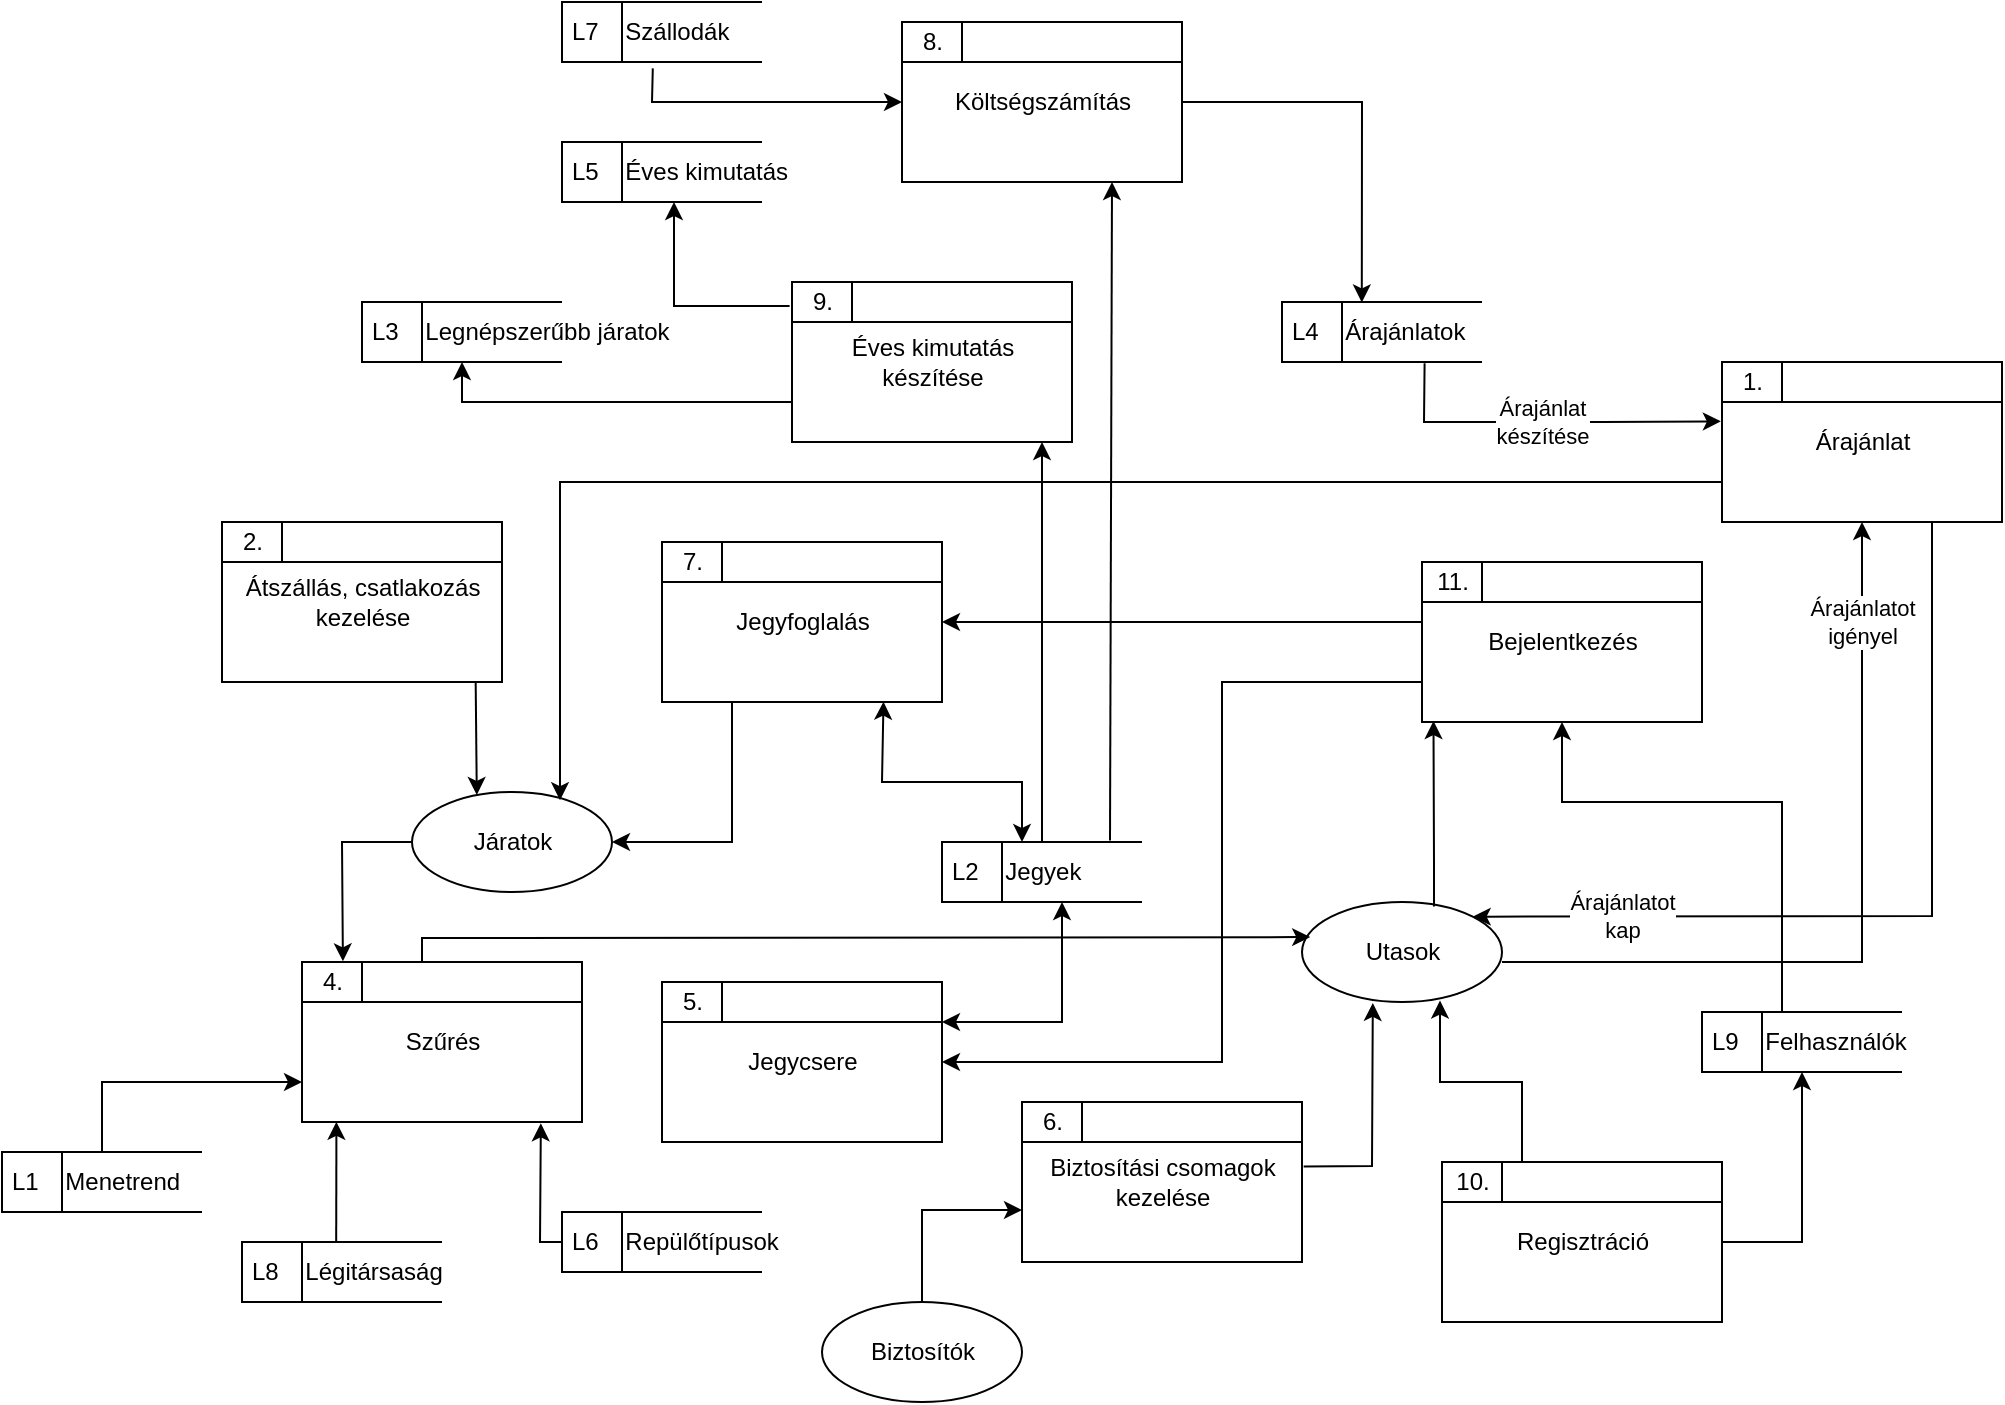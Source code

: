 <mxfile version="16.5.1" type="device" pages="4"><diagram id="eq_LXVpaj4hJ-S999Isg" name="Logikai 1. szint"><mxGraphModel dx="1200" dy="861" grid="1" gridSize="10" guides="1" tooltips="1" connect="1" arrows="1" fold="1" page="1" pageScale="1" pageWidth="850" pageHeight="1100" math="0" shadow="0"><root><mxCell id="0"/><mxCell id="1" parent="0"/><mxCell id="WV0hPoDVlpUfX9SHX1S3-1" value="" style="group" parent="1" vertex="1" connectable="0"><mxGeometry x="1150" y="340" width="140" height="80" as="geometry"/></mxCell><mxCell id="WV0hPoDVlpUfX9SHX1S3-2" value="" style="html=1;dashed=0;whitespace=wrap;rounded=0;sketch=0;strokeColor=#000000;align=left;" parent="WV0hPoDVlpUfX9SHX1S3-1" vertex="1"><mxGeometry width="140" height="80" as="geometry"/></mxCell><mxCell id="WV0hPoDVlpUfX9SHX1S3-3" value="1." style="text;html=1;resizable=0;autosize=1;align=center;verticalAlign=middle;points=[];fillColor=none;rounded=0;sketch=0;strokeColor=#000000;" parent="WV0hPoDVlpUfX9SHX1S3-1" vertex="1"><mxGeometry width="30" height="20" as="geometry"/></mxCell><mxCell id="WV0hPoDVlpUfX9SHX1S3-4" value="Árajánlat" style="text;html=1;resizable=0;autosize=1;align=center;verticalAlign=middle;points=[];fillColor=none;strokeColor=none;rounded=0;sketch=0;" parent="WV0hPoDVlpUfX9SHX1S3-1" vertex="1"><mxGeometry x="40" y="30" width="60" height="20" as="geometry"/></mxCell><mxCell id="WV0hPoDVlpUfX9SHX1S3-5" value="" style="rounded=0;whiteSpace=wrap;html=1;sketch=0;strokeColor=#000000;align=left;" parent="WV0hPoDVlpUfX9SHX1S3-1" vertex="1"><mxGeometry x="30.0" width="110" height="20" as="geometry"/></mxCell><mxCell id="WV0hPoDVlpUfX9SHX1S3-28" value="" style="group" parent="1" vertex="1" connectable="0"><mxGeometry x="400.0" y="420" width="140" height="80" as="geometry"/></mxCell><mxCell id="WV0hPoDVlpUfX9SHX1S3-29" value="" style="html=1;dashed=0;whitespace=wrap;rounded=0;sketch=0;strokeColor=#000000;align=left;" parent="WV0hPoDVlpUfX9SHX1S3-28" vertex="1"><mxGeometry width="140" height="80" as="geometry"/></mxCell><mxCell id="WV0hPoDVlpUfX9SHX1S3-30" value="2." style="text;html=1;resizable=0;autosize=1;align=center;verticalAlign=middle;points=[];fillColor=none;rounded=0;sketch=0;strokeColor=#000000;" parent="WV0hPoDVlpUfX9SHX1S3-28" vertex="1"><mxGeometry width="30" height="20" as="geometry"/></mxCell><mxCell id="WV0hPoDVlpUfX9SHX1S3-31" value="Átszállás, csatlakozás&lt;br&gt;kezelése" style="text;html=1;resizable=0;autosize=1;align=center;verticalAlign=middle;points=[];fillColor=none;strokeColor=none;rounded=0;sketch=0;" parent="WV0hPoDVlpUfX9SHX1S3-28" vertex="1"><mxGeometry x="5" y="25" width="130" height="30" as="geometry"/></mxCell><mxCell id="WV0hPoDVlpUfX9SHX1S3-32" value="" style="rounded=0;whiteSpace=wrap;html=1;sketch=0;strokeColor=#000000;align=left;" parent="WV0hPoDVlpUfX9SHX1S3-28" vertex="1"><mxGeometry x="30" y="20" width="110" as="geometry"/></mxCell><mxCell id="hw56zmMSg91bzFmj_W6J-2" value="" style="rounded=0;whiteSpace=wrap;html=1;sketch=0;strokeColor=#000000;align=left;" vertex="1" parent="WV0hPoDVlpUfX9SHX1S3-28"><mxGeometry x="30" width="110" height="20" as="geometry"/></mxCell><mxCell id="WV0hPoDVlpUfX9SHX1S3-33" value="" style="group" parent="1" vertex="1" connectable="0"><mxGeometry x="440" y="640" width="140" height="80" as="geometry"/></mxCell><mxCell id="WV0hPoDVlpUfX9SHX1S3-34" value="" style="html=1;dashed=0;whitespace=wrap;rounded=0;sketch=0;strokeColor=#000000;align=left;" parent="WV0hPoDVlpUfX9SHX1S3-33" vertex="1"><mxGeometry width="140" height="80" as="geometry"/></mxCell><mxCell id="WV0hPoDVlpUfX9SHX1S3-35" value="4." style="text;html=1;resizable=0;autosize=1;align=center;verticalAlign=middle;points=[];fillColor=none;rounded=0;sketch=0;strokeColor=#000000;" parent="WV0hPoDVlpUfX9SHX1S3-33" vertex="1"><mxGeometry width="30" height="20" as="geometry"/></mxCell><mxCell id="WV0hPoDVlpUfX9SHX1S3-36" value="Szűrés" style="text;html=1;resizable=0;autosize=1;align=center;verticalAlign=middle;points=[];fillColor=none;strokeColor=none;rounded=0;sketch=0;" parent="WV0hPoDVlpUfX9SHX1S3-33" vertex="1"><mxGeometry x="45" y="30" width="50" height="20" as="geometry"/></mxCell><mxCell id="WV0hPoDVlpUfX9SHX1S3-37" value="" style="rounded=0;whiteSpace=wrap;html=1;sketch=0;strokeColor=#000000;align=left;" parent="WV0hPoDVlpUfX9SHX1S3-33" vertex="1"><mxGeometry x="30.0" width="110" height="20" as="geometry"/></mxCell><mxCell id="WV0hPoDVlpUfX9SHX1S3-38" value="" style="group" parent="1" vertex="1" connectable="0"><mxGeometry x="620" y="650" width="140" height="80" as="geometry"/></mxCell><mxCell id="WV0hPoDVlpUfX9SHX1S3-39" value="" style="html=1;dashed=0;whitespace=wrap;rounded=0;sketch=0;strokeColor=#000000;align=left;" parent="WV0hPoDVlpUfX9SHX1S3-38" vertex="1"><mxGeometry width="140" height="80" as="geometry"/></mxCell><mxCell id="WV0hPoDVlpUfX9SHX1S3-40" value="5." style="text;html=1;resizable=0;autosize=1;align=center;verticalAlign=middle;points=[];fillColor=none;rounded=0;sketch=0;strokeColor=#000000;" parent="WV0hPoDVlpUfX9SHX1S3-38" vertex="1"><mxGeometry width="30" height="20" as="geometry"/></mxCell><mxCell id="WV0hPoDVlpUfX9SHX1S3-41" value="Jegycsere" style="text;html=1;resizable=0;autosize=1;align=center;verticalAlign=middle;points=[];fillColor=none;strokeColor=none;rounded=0;sketch=0;" parent="WV0hPoDVlpUfX9SHX1S3-38" vertex="1"><mxGeometry x="35" y="30" width="70" height="20" as="geometry"/></mxCell><mxCell id="WV0hPoDVlpUfX9SHX1S3-42" value="" style="rounded=0;whiteSpace=wrap;html=1;sketch=0;strokeColor=#000000;align=left;" parent="WV0hPoDVlpUfX9SHX1S3-38" vertex="1"><mxGeometry x="30.0" width="110" height="20" as="geometry"/></mxCell><mxCell id="WV0hPoDVlpUfX9SHX1S3-43" value="" style="group" parent="1" vertex="1" connectable="0"><mxGeometry x="800" y="710" width="140" height="80" as="geometry"/></mxCell><mxCell id="WV0hPoDVlpUfX9SHX1S3-44" value="" style="html=1;dashed=0;whitespace=wrap;rounded=0;sketch=0;strokeColor=#000000;align=left;" parent="WV0hPoDVlpUfX9SHX1S3-43" vertex="1"><mxGeometry width="140" height="80" as="geometry"/></mxCell><mxCell id="WV0hPoDVlpUfX9SHX1S3-45" value="6." style="text;html=1;resizable=0;autosize=1;align=center;verticalAlign=middle;points=[];fillColor=none;rounded=0;sketch=0;strokeColor=#000000;" parent="WV0hPoDVlpUfX9SHX1S3-43" vertex="1"><mxGeometry width="30" height="20" as="geometry"/></mxCell><mxCell id="WV0hPoDVlpUfX9SHX1S3-46" value="Biztosítási csomagok&lt;br&gt;kezelése" style="text;html=1;resizable=0;autosize=1;align=center;verticalAlign=middle;points=[];fillColor=none;strokeColor=none;rounded=0;sketch=0;" parent="WV0hPoDVlpUfX9SHX1S3-43" vertex="1"><mxGeometry x="5" y="25" width="130" height="30" as="geometry"/></mxCell><mxCell id="WV0hPoDVlpUfX9SHX1S3-47" value="" style="rounded=0;whiteSpace=wrap;html=1;sketch=0;strokeColor=#000000;align=left;" parent="WV0hPoDVlpUfX9SHX1S3-43" vertex="1"><mxGeometry x="30.0" width="110" height="20" as="geometry"/></mxCell><mxCell id="WV0hPoDVlpUfX9SHX1S3-48" value="" style="group" parent="1" vertex="1" connectable="0"><mxGeometry x="620" y="430" width="140" height="80" as="geometry"/></mxCell><mxCell id="WV0hPoDVlpUfX9SHX1S3-49" value="" style="html=1;dashed=0;whitespace=wrap;rounded=0;sketch=0;strokeColor=#000000;align=left;" parent="WV0hPoDVlpUfX9SHX1S3-48" vertex="1"><mxGeometry width="140" height="80" as="geometry"/></mxCell><mxCell id="WV0hPoDVlpUfX9SHX1S3-50" value="7." style="text;html=1;resizable=0;autosize=1;align=center;verticalAlign=middle;points=[];fillColor=none;rounded=0;sketch=0;strokeColor=#000000;" parent="WV0hPoDVlpUfX9SHX1S3-48" vertex="1"><mxGeometry width="30" height="20" as="geometry"/></mxCell><mxCell id="WV0hPoDVlpUfX9SHX1S3-51" value="Jegyfoglalás" style="text;html=1;resizable=0;autosize=1;align=center;verticalAlign=middle;points=[];fillColor=none;strokeColor=none;rounded=0;sketch=0;" parent="WV0hPoDVlpUfX9SHX1S3-48" vertex="1"><mxGeometry x="30" y="30" width="80" height="20" as="geometry"/></mxCell><mxCell id="WV0hPoDVlpUfX9SHX1S3-52" value="" style="rounded=0;whiteSpace=wrap;html=1;sketch=0;strokeColor=#000000;align=left;" parent="WV0hPoDVlpUfX9SHX1S3-48" vertex="1"><mxGeometry x="30.0" width="110" height="20" as="geometry"/></mxCell><mxCell id="WV0hPoDVlpUfX9SHX1S3-58" value="L1&lt;span style=&quot;white-space: pre&quot;&gt;&#9;&lt;/span&gt;Menetrend&lt;span style=&quot;white-space: pre&quot;&gt;&#9;&lt;/span&gt;" style="html=1;dashed=0;whitespace=wrap;shape=mxgraph.dfd.dataStoreID;align=left;spacingLeft=3;points=[[0,0],[0.5,0],[1,0],[0,0.5],[1,0.5],[0,1],[0.5,1],[1,1]];" parent="1" vertex="1"><mxGeometry x="290" y="735" width="100" height="30" as="geometry"/></mxCell><mxCell id="WV0hPoDVlpUfX9SHX1S3-59" value="L2&lt;span style=&quot;white-space: pre&quot;&gt;&#9;&lt;/span&gt;Jegyek" style="html=1;dashed=0;whitespace=wrap;shape=mxgraph.dfd.dataStoreID;align=left;spacingLeft=3;points=[[0,0],[0.5,0],[1,0],[0,0.5],[1,0.5],[0,1],[0.5,1],[1,1]];" parent="1" vertex="1"><mxGeometry x="760" y="580" width="100" height="30" as="geometry"/></mxCell><mxCell id="WV0hPoDVlpUfX9SHX1S3-60" value="L3&lt;span style=&quot;white-space: pre&quot;&gt;&#9;&lt;/span&gt;Legnépszerűbb járatok" style="html=1;dashed=0;whitespace=wrap;shape=mxgraph.dfd.dataStoreID;align=left;spacingLeft=3;points=[[0,0],[0.5,0],[1,0],[0,0.5],[1,0.5],[0,1],[0.5,1],[1,1]];" parent="1" vertex="1"><mxGeometry x="470" y="310" width="100" height="30" as="geometry"/></mxCell><mxCell id="WV0hPoDVlpUfX9SHX1S3-61" value="L4&lt;span style=&quot;white-space: pre&quot;&gt;&#9;&lt;/span&gt;Árajánlatok" style="html=1;dashed=0;whitespace=wrap;shape=mxgraph.dfd.dataStoreID;align=left;spacingLeft=3;points=[[0,0],[0.5,0],[1,0],[0,0.5],[1,0.5],[0,1],[0.5,1],[1,1]];" parent="1" vertex="1"><mxGeometry x="930" y="310" width="100" height="30" as="geometry"/></mxCell><mxCell id="WV0hPoDVlpUfX9SHX1S3-62" value="L5&lt;span style=&quot;white-space: pre&quot;&gt;&#9;&lt;/span&gt;Éves kimutatás" style="html=1;dashed=0;whitespace=wrap;shape=mxgraph.dfd.dataStoreID;align=left;spacingLeft=3;points=[[0,0],[0.5,0],[1,0],[0,0.5],[1,0.5],[0,1],[0.5,1],[1,1]];" parent="1" vertex="1"><mxGeometry x="570" y="230" width="100" height="30" as="geometry"/></mxCell><mxCell id="WV0hPoDVlpUfX9SHX1S3-63" value="L6&lt;span style=&quot;white-space: pre&quot;&gt;&#9;&lt;/span&gt;Repülőtípusok" style="html=1;dashed=0;whitespace=wrap;shape=mxgraph.dfd.dataStoreID;align=left;spacingLeft=3;points=[[0,0],[0.5,0],[1,0],[0,0.5],[1,0.5],[0,1],[0.5,1],[1,1]];" parent="1" vertex="1"><mxGeometry x="570" y="765" width="100" height="30" as="geometry"/></mxCell><mxCell id="WV0hPoDVlpUfX9SHX1S3-64" value="L7&lt;span style=&quot;white-space: pre&quot;&gt;&#9;&lt;/span&gt;Szállodák" style="html=1;dashed=0;whitespace=wrap;shape=mxgraph.dfd.dataStoreID;align=left;spacingLeft=3;points=[[0,0],[0.5,0],[1,0],[0,0.5],[1,0.5],[0,1],[0.5,1],[1,1]];" parent="1" vertex="1"><mxGeometry x="570" y="160" width="100" height="30" as="geometry"/></mxCell><mxCell id="WV0hPoDVlpUfX9SHX1S3-66" value="Utasok" style="shape=ellipse;html=1;dashed=0;whitespace=wrap;perimeter=ellipsePerimeter;" parent="1" vertex="1"><mxGeometry x="940" y="610" width="100" height="50" as="geometry"/></mxCell><mxCell id="WV0hPoDVlpUfX9SHX1S3-67" value="Járatok" style="shape=ellipse;html=1;dashed=0;whitespace=wrap;perimeter=ellipsePerimeter;" parent="1" vertex="1"><mxGeometry x="495" y="555" width="100" height="50" as="geometry"/></mxCell><mxCell id="WV0hPoDVlpUfX9SHX1S3-69" value="L8&lt;span style=&quot;white-space: pre&quot;&gt;&#9;&lt;/span&gt;Légitársaság" style="html=1;dashed=0;whitespace=wrap;shape=mxgraph.dfd.dataStoreID;align=left;spacingLeft=3;points=[[0,0],[0.5,0],[1,0],[0,0.5],[1,0.5],[0,1],[0.5,1],[1,1]];" parent="1" vertex="1"><mxGeometry x="410" y="780" width="100" height="30" as="geometry"/></mxCell><mxCell id="WV0hPoDVlpUfX9SHX1S3-70" value="Biztosítók" style="shape=ellipse;html=1;dashed=0;whitespace=wrap;perimeter=ellipsePerimeter;" parent="1" vertex="1"><mxGeometry x="700" y="810" width="100" height="50" as="geometry"/></mxCell><mxCell id="WV0hPoDVlpUfX9SHX1S3-71" value="" style="endArrow=classic;html=1;rounded=0;exitX=0.5;exitY=0;exitDx=0;exitDy=0;entryX=0;entryY=0.675;entryDx=0;entryDy=0;entryPerimeter=0;" parent="1" source="WV0hPoDVlpUfX9SHX1S3-70" target="WV0hPoDVlpUfX9SHX1S3-44" edge="1"><mxGeometry width="50" height="50" relative="1" as="geometry"><mxPoint x="1080" y="720" as="sourcePoint"/><mxPoint x="940" y="750" as="targetPoint"/><Array as="points"><mxPoint x="750" y="764"/></Array></mxGeometry></mxCell><mxCell id="WV0hPoDVlpUfX9SHX1S3-74" value="" style="endArrow=classic;html=1;rounded=0;exitX=1.006;exitY=0.403;exitDx=0;exitDy=0;entryX=0.354;entryY=1.009;entryDx=0;entryDy=0;entryPerimeter=0;exitPerimeter=0;" parent="1" source="WV0hPoDVlpUfX9SHX1S3-44" target="WV0hPoDVlpUfX9SHX1S3-66" edge="1"><mxGeometry width="50" height="50" relative="1" as="geometry"><mxPoint x="990" y="850" as="sourcePoint"/><mxPoint x="1040" y="800" as="targetPoint"/><Array as="points"><mxPoint x="975" y="742"/></Array></mxGeometry></mxCell><mxCell id="WV0hPoDVlpUfX9SHX1S3-54" value="" style="html=1;dashed=0;whitespace=wrap;rounded=0;sketch=0;strokeColor=#000000;align=left;" parent="1" vertex="1"><mxGeometry x="740" y="170" width="140" height="80" as="geometry"/></mxCell><mxCell id="WV0hPoDVlpUfX9SHX1S3-55" value="8." style="text;html=1;resizable=0;autosize=1;align=center;verticalAlign=middle;points=[];fillColor=none;rounded=0;sketch=0;strokeColor=#000000;" parent="1" vertex="1"><mxGeometry x="740" y="170" width="30" height="20" as="geometry"/></mxCell><mxCell id="WV0hPoDVlpUfX9SHX1S3-56" value="Költségszámítás" style="text;html=1;resizable=0;autosize=1;align=center;verticalAlign=middle;points=[];fillColor=none;strokeColor=none;rounded=0;sketch=0;" parent="1" vertex="1"><mxGeometry x="760" y="200" width="100" height="20" as="geometry"/></mxCell><mxCell id="WV0hPoDVlpUfX9SHX1S3-57" value="" style="rounded=0;whiteSpace=wrap;html=1;sketch=0;strokeColor=#000000;align=left;" parent="1" vertex="1"><mxGeometry x="770.0" y="170" width="110" height="20" as="geometry"/></mxCell><mxCell id="WV0hPoDVlpUfX9SHX1S3-75" value="" style="endArrow=classic;startArrow=classic;html=1;rounded=0;exitX=0.4;exitY=0;exitDx=0;exitDy=0;exitPerimeter=0;entryX=0.791;entryY=0.998;entryDx=0;entryDy=0;entryPerimeter=0;" parent="1" source="WV0hPoDVlpUfX9SHX1S3-59" target="WV0hPoDVlpUfX9SHX1S3-49" edge="1"><mxGeometry width="50" height="50" relative="1" as="geometry"><mxPoint x="670" y="600" as="sourcePoint"/><mxPoint x="720" y="550" as="targetPoint"/><Array as="points"><mxPoint x="800" y="550"/><mxPoint x="730" y="550"/></Array></mxGeometry></mxCell><mxCell id="WV0hPoDVlpUfX9SHX1S3-76" value="" style="endArrow=classic;startArrow=classic;html=1;rounded=0;exitX=1;exitY=0.25;exitDx=0;exitDy=0;" parent="1" source="WV0hPoDVlpUfX9SHX1S3-39" edge="1"><mxGeometry width="50" height="50" relative="1" as="geometry"><mxPoint x="740" y="670" as="sourcePoint"/><mxPoint x="820" y="610" as="targetPoint"/><Array as="points"><mxPoint x="820" y="670"/></Array></mxGeometry></mxCell><mxCell id="WV0hPoDVlpUfX9SHX1S3-78" value="" style="endArrow=classic;html=1;rounded=0;entryX=1;entryY=0.5;entryDx=0;entryDy=0;exitX=0.25;exitY=1;exitDx=0;exitDy=0;" parent="1" source="WV0hPoDVlpUfX9SHX1S3-49" target="WV0hPoDVlpUfX9SHX1S3-67" edge="1"><mxGeometry width="50" height="50" relative="1" as="geometry"><mxPoint x="760" y="597" as="sourcePoint"/><mxPoint x="520" y="530" as="targetPoint"/><Array as="points"><mxPoint x="655" y="580"/></Array></mxGeometry></mxCell><mxCell id="WV0hPoDVlpUfX9SHX1S3-80" value="" style="endArrow=classic;html=1;rounded=0;entryX=0.74;entryY=0.082;entryDx=0;entryDy=0;entryPerimeter=0;exitX=0;exitY=0.75;exitDx=0;exitDy=0;" parent="1" source="WV0hPoDVlpUfX9SHX1S3-2" target="WV0hPoDVlpUfX9SHX1S3-67" edge="1"><mxGeometry width="50" height="50" relative="1" as="geometry"><mxPoint x="380" y="570" as="sourcePoint"/><mxPoint x="430" y="520" as="targetPoint"/><Array as="points"><mxPoint x="569" y="400"/></Array></mxGeometry></mxCell><mxCell id="WV0hPoDVlpUfX9SHX1S3-81" value="" style="endArrow=classic;html=1;rounded=0;exitX=0.906;exitY=1.001;exitDx=0;exitDy=0;entryX=0.324;entryY=0.03;entryDx=0;entryDy=0;entryPerimeter=0;exitPerimeter=0;" parent="1" source="WV0hPoDVlpUfX9SHX1S3-29" target="WV0hPoDVlpUfX9SHX1S3-67" edge="1"><mxGeometry width="50" height="50" relative="1" as="geometry"><mxPoint x="470" y="580" as="sourcePoint"/><mxPoint x="550" y="540" as="targetPoint"/><Array as="points"/></mxGeometry></mxCell><mxCell id="WV0hPoDVlpUfX9SHX1S3-83" value="" style="endArrow=classic;html=1;rounded=0;entryX=0.399;entryY=0.008;entryDx=0;entryDy=0;exitX=1;exitY=0.5;exitDx=0;exitDy=0;entryPerimeter=0;" parent="1" source="WV0hPoDVlpUfX9SHX1S3-54" target="WV0hPoDVlpUfX9SHX1S3-61" edge="1"><mxGeometry width="50" height="50" relative="1" as="geometry"><mxPoint x="745" y="91" as="sourcePoint"/><mxPoint x="745" y="90" as="targetPoint"/><Array as="points"><mxPoint x="920" y="210"/><mxPoint x="970" y="210"/></Array></mxGeometry></mxCell><mxCell id="WV0hPoDVlpUfX9SHX1S3-85" value="" style="endArrow=classic;html=1;rounded=0;entryX=0;entryY=0.5;entryDx=0;entryDy=0;exitX=0.454;exitY=1.106;exitDx=0;exitDy=0;exitPerimeter=0;" parent="1" source="WV0hPoDVlpUfX9SHX1S3-64" target="WV0hPoDVlpUfX9SHX1S3-54" edge="1"><mxGeometry width="50" height="50" relative="1" as="geometry"><mxPoint x="789" y="130" as="sourcePoint"/><mxPoint x="805" y="175" as="targetPoint"/><Array as="points"><mxPoint x="615" y="210"/></Array></mxGeometry></mxCell><mxCell id="WV0hPoDVlpUfX9SHX1S3-86" value="" style="group" parent="1" vertex="1" connectable="0"><mxGeometry x="685" y="300" width="140" height="80" as="geometry"/></mxCell><mxCell id="WV0hPoDVlpUfX9SHX1S3-87" value="" style="html=1;dashed=0;whitespace=wrap;rounded=0;sketch=0;strokeColor=#000000;align=left;" parent="WV0hPoDVlpUfX9SHX1S3-86" vertex="1"><mxGeometry width="140" height="80" as="geometry"/></mxCell><mxCell id="WV0hPoDVlpUfX9SHX1S3-88" value="9." style="text;html=1;resizable=0;autosize=1;align=center;verticalAlign=middle;points=[];fillColor=none;rounded=0;sketch=0;strokeColor=#000000;" parent="WV0hPoDVlpUfX9SHX1S3-86" vertex="1"><mxGeometry width="30" height="20" as="geometry"/></mxCell><mxCell id="WV0hPoDVlpUfX9SHX1S3-89" value="Éves kimutatás&lt;br&gt;készítése" style="text;html=1;resizable=0;autosize=1;align=center;verticalAlign=middle;points=[];fillColor=none;strokeColor=none;rounded=0;sketch=0;" parent="WV0hPoDVlpUfX9SHX1S3-86" vertex="1"><mxGeometry x="20" y="25" width="100" height="30" as="geometry"/></mxCell><mxCell id="WV0hPoDVlpUfX9SHX1S3-90" value="" style="rounded=0;whiteSpace=wrap;html=1;sketch=0;strokeColor=#000000;align=left;" parent="WV0hPoDVlpUfX9SHX1S3-86" vertex="1"><mxGeometry x="30.0" width="110" height="20" as="geometry"/></mxCell><mxCell id="WV0hPoDVlpUfX9SHX1S3-92" value="" style="endArrow=classic;html=1;rounded=0;" parent="1" source="WV0hPoDVlpUfX9SHX1S3-59" edge="1"><mxGeometry width="50" height="50" relative="1" as="geometry"><mxPoint x="820" y="470" as="sourcePoint"/><mxPoint x="810" y="380" as="targetPoint"/></mxGeometry></mxCell><mxCell id="WV0hPoDVlpUfX9SHX1S3-91" value="" style="endArrow=classic;html=1;rounded=0;exitX=-0.04;exitY=0.6;exitDx=0;exitDy=0;exitPerimeter=0;" parent="1" source="WV0hPoDVlpUfX9SHX1S3-88" edge="1"><mxGeometry width="50" height="50" relative="1" as="geometry"><mxPoint x="140" y="475" as="sourcePoint"/><mxPoint x="626" y="260" as="targetPoint"/><Array as="points"><mxPoint x="626" y="312"/></Array></mxGeometry></mxCell><mxCell id="WV0hPoDVlpUfX9SHX1S3-94" value="" style="endArrow=classic;html=1;rounded=0;exitX=0;exitY=0.75;exitDx=0;exitDy=0;entryX=0.5;entryY=1;entryDx=0;entryDy=0;" parent="1" source="WV0hPoDVlpUfX9SHX1S3-87" target="WV0hPoDVlpUfX9SHX1S3-60" edge="1"><mxGeometry width="50" height="50" relative="1" as="geometry"><mxPoint x="640" y="380" as="sourcePoint"/><mxPoint x="520" y="370" as="targetPoint"/><Array as="points"><mxPoint x="683" y="360"/><mxPoint x="670" y="360"/><mxPoint x="640" y="360"/><mxPoint x="520" y="360"/></Array></mxGeometry></mxCell><mxCell id="WV0hPoDVlpUfX9SHX1S3-97" value="" style="endArrow=classic;html=1;rounded=0;entryX=0.123;entryY=0.999;entryDx=0;entryDy=0;entryPerimeter=0;exitX=0.471;exitY=-0.007;exitDx=0;exitDy=0;exitPerimeter=0;" parent="1" target="WV0hPoDVlpUfX9SHX1S3-34" edge="1" source="WV0hPoDVlpUfX9SHX1S3-69"><mxGeometry width="50" height="50" relative="1" as="geometry"><mxPoint x="397" y="770" as="sourcePoint"/><mxPoint x="460" y="740" as="targetPoint"/></mxGeometry></mxCell><mxCell id="WV0hPoDVlpUfX9SHX1S3-98" value="" style="endArrow=classic;html=1;rounded=0;exitX=0;exitY=0.5;exitDx=0;exitDy=0;entryX=0.853;entryY=1.008;entryDx=0;entryDy=0;entryPerimeter=0;" parent="1" source="WV0hPoDVlpUfX9SHX1S3-63" edge="1" target="WV0hPoDVlpUfX9SHX1S3-34"><mxGeometry width="50" height="50" relative="1" as="geometry"><mxPoint x="510" y="760" as="sourcePoint"/><mxPoint x="550" y="730" as="targetPoint"/><Array as="points"><mxPoint x="559" y="780"/></Array></mxGeometry></mxCell><mxCell id="WV0hPoDVlpUfX9SHX1S3-99" value="" style="endArrow=classic;html=1;rounded=0;exitX=0.84;exitY=-0.025;exitDx=0;exitDy=0;exitPerimeter=0;entryX=0.75;entryY=1;entryDx=0;entryDy=0;" parent="1" source="WV0hPoDVlpUfX9SHX1S3-59" target="WV0hPoDVlpUfX9SHX1S3-54" edge="1"><mxGeometry width="50" height="50" relative="1" as="geometry"><mxPoint x="860" y="250" as="sourcePoint"/><mxPoint x="830" y="270" as="targetPoint"/></mxGeometry></mxCell><mxCell id="WV0hPoDVlpUfX9SHX1S3-102" value="Árajánlatot&lt;br&gt;kap" style="endArrow=classic;html=1;rounded=0;entryX=1;entryY=0;entryDx=0;entryDy=0;exitX=0.75;exitY=1;exitDx=0;exitDy=0;" parent="1" source="WV0hPoDVlpUfX9SHX1S3-2" target="WV0hPoDVlpUfX9SHX1S3-66" edge="1"><mxGeometry x="0.65" width="50" height="50" relative="1" as="geometry"><mxPoint x="1030" y="490" as="sourcePoint"/><mxPoint x="1080" y="440" as="targetPoint"/><Array as="points"><mxPoint x="1255" y="617"/></Array><mxPoint as="offset"/></mxGeometry></mxCell><mxCell id="WV0hPoDVlpUfX9SHX1S3-103" value="Árajánlat&lt;br&gt;készítése" style="endArrow=classic;html=1;rounded=0;entryX=-0.004;entryY=0.371;entryDx=0;entryDy=0;exitX=0.713;exitY=1.02;exitDx=0;exitDy=0;exitPerimeter=0;entryPerimeter=0;" parent="1" target="WV0hPoDVlpUfX9SHX1S3-2" edge="1" source="WV0hPoDVlpUfX9SHX1S3-61"><mxGeometry x="-0.006" width="50" height="50" relative="1" as="geometry"><mxPoint x="1030" y="270" as="sourcePoint"/><mxPoint x="1049" y="340" as="targetPoint"/><Array as="points"><mxPoint x="1001" y="370"/><mxPoint x="1090" y="370"/></Array><mxPoint as="offset"/></mxGeometry></mxCell><mxCell id="WV0hPoDVlpUfX9SHX1S3-106" value="Árajánlatot&lt;br&gt;igényel" style="endArrow=classic;html=1;rounded=0;entryX=0.5;entryY=1;entryDx=0;entryDy=0;" parent="1" target="WV0hPoDVlpUfX9SHX1S3-2" edge="1"><mxGeometry x="0.75" width="50" height="50" relative="1" as="geometry"><mxPoint x="1040" y="640" as="sourcePoint"/><mxPoint x="1091.88" y="420.24" as="targetPoint"/><Array as="points"><mxPoint x="1220" y="640"/></Array><mxPoint as="offset"/></mxGeometry></mxCell><mxCell id="WV0hPoDVlpUfX9SHX1S3-108" value="" style="endArrow=classic;html=1;rounded=0;entryX=0;entryY=0.75;entryDx=0;entryDy=0;exitX=0.5;exitY=0;exitDx=0;exitDy=0;" parent="1" source="WV0hPoDVlpUfX9SHX1S3-58" target="WV0hPoDVlpUfX9SHX1S3-34" edge="1"><mxGeometry width="50" height="50" relative="1" as="geometry"><mxPoint x="310" y="790" as="sourcePoint"/><mxPoint x="310" y="580" as="targetPoint"/><Array as="points"><mxPoint x="340" y="700"/></Array></mxGeometry></mxCell><mxCell id="WV0hPoDVlpUfX9SHX1S3-109" value="" style="endArrow=classic;html=1;rounded=0;entryX=0.041;entryY=0.351;entryDx=0;entryDy=0;entryPerimeter=0;" parent="1" target="WV0hPoDVlpUfX9SHX1S3-66" edge="1"><mxGeometry width="50" height="50" relative="1" as="geometry"><mxPoint x="500" y="640" as="sourcePoint"/><mxPoint x="570" y="610" as="targetPoint"/><Array as="points"><mxPoint x="500" y="628"/></Array></mxGeometry></mxCell><mxCell id="WV0hPoDVlpUfX9SHX1S3-110" value="" style="endArrow=classic;html=1;rounded=0;exitX=0;exitY=0.5;exitDx=0;exitDy=0;entryX=0.682;entryY=-0.018;entryDx=0;entryDy=0;entryPerimeter=0;" parent="1" source="WV0hPoDVlpUfX9SHX1S3-67" target="WV0hPoDVlpUfX9SHX1S3-35" edge="1"><mxGeometry width="50" height="50" relative="1" as="geometry"><mxPoint x="400" y="620" as="sourcePoint"/><mxPoint x="450" y="570" as="targetPoint"/><Array as="points"><mxPoint x="460" y="580"/></Array></mxGeometry></mxCell><mxCell id="nh0F6W2Hfn9Uxp7u-o9e-6" value="" style="group" parent="1" vertex="1" connectable="0"><mxGeometry x="1010" y="740" width="140" height="80" as="geometry"/></mxCell><mxCell id="nh0F6W2Hfn9Uxp7u-o9e-7" value="" style="html=1;dashed=0;whitespace=wrap;rounded=0;sketch=0;strokeColor=#000000;align=left;" parent="nh0F6W2Hfn9Uxp7u-o9e-6" vertex="1"><mxGeometry width="140" height="80" as="geometry"/></mxCell><mxCell id="nh0F6W2Hfn9Uxp7u-o9e-8" value="10." style="text;html=1;resizable=0;autosize=1;align=center;verticalAlign=middle;points=[];fillColor=none;rounded=0;sketch=0;strokeColor=#000000;" parent="nh0F6W2Hfn9Uxp7u-o9e-6" vertex="1"><mxGeometry width="30" height="20" as="geometry"/></mxCell><mxCell id="nh0F6W2Hfn9Uxp7u-o9e-9" value="Regisztráció" style="text;html=1;resizable=0;autosize=1;align=center;verticalAlign=middle;points=[];fillColor=none;strokeColor=none;rounded=0;sketch=0;" parent="nh0F6W2Hfn9Uxp7u-o9e-6" vertex="1"><mxGeometry x="30" y="30" width="80" height="20" as="geometry"/></mxCell><mxCell id="nh0F6W2Hfn9Uxp7u-o9e-10" value="" style="rounded=0;whiteSpace=wrap;html=1;sketch=0;strokeColor=#000000;align=left;" parent="nh0F6W2Hfn9Uxp7u-o9e-6" vertex="1"><mxGeometry x="30.0" width="110" height="20" as="geometry"/></mxCell><mxCell id="nh0F6W2Hfn9Uxp7u-o9e-11" value="" style="group" parent="1" vertex="1" connectable="0"><mxGeometry x="1000" y="440" width="140" height="80" as="geometry"/></mxCell><mxCell id="nh0F6W2Hfn9Uxp7u-o9e-12" value="" style="html=1;dashed=0;whitespace=wrap;rounded=0;sketch=0;strokeColor=#000000;align=left;" parent="nh0F6W2Hfn9Uxp7u-o9e-11" vertex="1"><mxGeometry width="140" height="80" as="geometry"/></mxCell><mxCell id="nh0F6W2Hfn9Uxp7u-o9e-13" value="11." style="text;html=1;resizable=0;autosize=1;align=center;verticalAlign=middle;points=[];fillColor=none;rounded=0;sketch=0;strokeColor=#000000;" parent="nh0F6W2Hfn9Uxp7u-o9e-11" vertex="1"><mxGeometry width="30" height="20" as="geometry"/></mxCell><mxCell id="nh0F6W2Hfn9Uxp7u-o9e-14" value="Bejelentkezés" style="text;html=1;resizable=0;autosize=1;align=center;verticalAlign=middle;points=[];fillColor=none;strokeColor=none;rounded=0;sketch=0;" parent="nh0F6W2Hfn9Uxp7u-o9e-11" vertex="1"><mxGeometry x="25" y="30" width="90" height="20" as="geometry"/></mxCell><mxCell id="nh0F6W2Hfn9Uxp7u-o9e-15" value="" style="rounded=0;whiteSpace=wrap;html=1;sketch=0;strokeColor=#000000;align=left;" parent="nh0F6W2Hfn9Uxp7u-o9e-11" vertex="1"><mxGeometry x="30.0" width="110" height="20" as="geometry"/></mxCell><mxCell id="nh0F6W2Hfn9Uxp7u-o9e-16" value="" style="endArrow=classic;html=1;rounded=0;exitX=1;exitY=0.5;exitDx=0;exitDy=0;entryX=0.5;entryY=1;entryDx=0;entryDy=0;" parent="1" source="nh0F6W2Hfn9Uxp7u-o9e-7" target="nh0F6W2Hfn9Uxp7u-o9e-17" edge="1"><mxGeometry width="50" height="50" relative="1" as="geometry"><mxPoint x="1210" y="710" as="sourcePoint"/><mxPoint x="1260" y="660" as="targetPoint"/><Array as="points"><mxPoint x="1190" y="780"/></Array></mxGeometry></mxCell><mxCell id="nh0F6W2Hfn9Uxp7u-o9e-22" style="edgeStyle=orthogonalEdgeStyle;rounded=0;orthogonalLoop=1;jettySize=auto;html=1;entryX=0.5;entryY=1;entryDx=0;entryDy=0;" parent="1" source="nh0F6W2Hfn9Uxp7u-o9e-17" target="nh0F6W2Hfn9Uxp7u-o9e-12" edge="1"><mxGeometry relative="1" as="geometry"><Array as="points"><mxPoint x="1180" y="560"/><mxPoint x="1070" y="560"/></Array></mxGeometry></mxCell><mxCell id="nh0F6W2Hfn9Uxp7u-o9e-17" value="L9&lt;span style=&quot;white-space: pre&quot;&gt;&#9;&lt;/span&gt;Felhasználók" style="html=1;dashed=0;whitespace=wrap;shape=mxgraph.dfd.dataStoreID;align=left;spacingLeft=3;points=[[0,0],[0.5,0],[1,0],[0,0.5],[1,0.5],[0,1],[0.5,1],[1,1]];" parent="1" vertex="1"><mxGeometry x="1140" y="665" width="100" height="30" as="geometry"/></mxCell><mxCell id="nh0F6W2Hfn9Uxp7u-o9e-18" value="" style="endArrow=classic;html=1;rounded=0;exitX=0.66;exitY=0.045;exitDx=0;exitDy=0;exitPerimeter=0;entryX=0.041;entryY=0.994;entryDx=0;entryDy=0;entryPerimeter=0;" parent="1" source="WV0hPoDVlpUfX9SHX1S3-66" target="nh0F6W2Hfn9Uxp7u-o9e-12" edge="1"><mxGeometry width="50" height="50" relative="1" as="geometry"><mxPoint x="880" y="530" as="sourcePoint"/><mxPoint x="1070" y="550" as="targetPoint"/><Array as="points"><mxPoint x="1006" y="590"/></Array></mxGeometry></mxCell><mxCell id="nh0F6W2Hfn9Uxp7u-o9e-19" style="edgeStyle=orthogonalEdgeStyle;rounded=0;orthogonalLoop=1;jettySize=auto;html=1;" parent="1" target="WV0hPoDVlpUfX9SHX1S3-49" edge="1"><mxGeometry relative="1" as="geometry"><mxPoint x="1000" y="480" as="sourcePoint"/><Array as="points"><mxPoint x="1000" y="470"/></Array></mxGeometry></mxCell><mxCell id="nh0F6W2Hfn9Uxp7u-o9e-20" style="edgeStyle=orthogonalEdgeStyle;rounded=0;orthogonalLoop=1;jettySize=auto;html=1;entryX=1;entryY=0.5;entryDx=0;entryDy=0;" parent="1" source="nh0F6W2Hfn9Uxp7u-o9e-12" target="WV0hPoDVlpUfX9SHX1S3-39" edge="1"><mxGeometry relative="1" as="geometry"><Array as="points"><mxPoint x="900" y="500"/><mxPoint x="900" y="690"/></Array></mxGeometry></mxCell><mxCell id="nh0F6W2Hfn9Uxp7u-o9e-23" style="edgeStyle=orthogonalEdgeStyle;rounded=0;orthogonalLoop=1;jettySize=auto;html=1;entryX=0.69;entryY=0.985;entryDx=0;entryDy=0;entryPerimeter=0;" parent="1" source="nh0F6W2Hfn9Uxp7u-o9e-10" target="WV0hPoDVlpUfX9SHX1S3-66" edge="1"><mxGeometry relative="1" as="geometry"><Array as="points"><mxPoint x="1050" y="700"/><mxPoint x="1009" y="700"/></Array></mxGeometry></mxCell></root></mxGraphModel></diagram><diagram id="cbYfpp68Wb2975jhWIDv" name="Logikai 2. szint - Bejelentkezés, Regisztráció"><mxGraphModel dx="1129" dy="811" grid="1" gridSize="10" guides="1" tooltips="1" connect="1" arrows="1" fold="1" page="1" pageScale="1" pageWidth="850" pageHeight="1100" math="0" shadow="0"><root><mxCell id="F2msa_dlvDdcVQgqdXe0-0"/><mxCell id="F2msa_dlvDdcVQgqdXe0-1" parent="F2msa_dlvDdcVQgqdXe0-0"/><mxCell id="X21_HCR9iIQNRXwvYeYS-0" value="" style="group" parent="F2msa_dlvDdcVQgqdXe0-1" vertex="1" connectable="0"><mxGeometry x="300" y="50" width="410" height="200" as="geometry"/></mxCell><mxCell id="X21_HCR9iIQNRXwvYeYS-1" value="" style="html=1;dashed=0;whitespace=wrap;rounded=0;sketch=0;strokeColor=#000000;align=left;" parent="X21_HCR9iIQNRXwvYeYS-0" vertex="1"><mxGeometry width="400" height="200" as="geometry"/></mxCell><mxCell id="X21_HCR9iIQNRXwvYeYS-2" value="11." style="text;html=1;resizable=0;autosize=1;align=center;verticalAlign=middle;points=[];fillColor=none;rounded=0;sketch=0;strokeColor=#000000;" parent="X21_HCR9iIQNRXwvYeYS-0" vertex="1"><mxGeometry width="30" height="20" as="geometry"/></mxCell><mxCell id="X21_HCR9iIQNRXwvYeYS-4" value="" style="rounded=0;whiteSpace=wrap;html=1;sketch=0;strokeColor=#000000;align=left;" parent="X21_HCR9iIQNRXwvYeYS-0" vertex="1"><mxGeometry x="30" width="370" height="20" as="geometry"/></mxCell><mxCell id="45T9GsyAw4m045TPy6bV-23" value="" style="group" parent="X21_HCR9iIQNRXwvYeYS-0" vertex="1" connectable="0"><mxGeometry x="260" y="36.67" width="150" height="73.33" as="geometry"/></mxCell><mxCell id="45T9GsyAw4m045TPy6bV-24" value="" style="whiteSpace=wrap;html=1;rounded=0;sketch=0;align=left;" parent="45T9GsyAw4m045TPy6bV-23" vertex="1"><mxGeometry width="20.0" height="19.047" as="geometry"/></mxCell><mxCell id="45T9GsyAw4m045TPy6bV-25" value="" style="html=1;dashed=0;whitespace=wrap;rounded=0;sketch=0;align=left;" parent="45T9GsyAw4m045TPy6bV-23" vertex="1"><mxGeometry width="110.0" height="70" as="geometry"/></mxCell><mxCell id="45T9GsyAw4m045TPy6bV-26" value="11.1" style="text;html=1;fillColor=none;align=center;verticalAlign=middle;whiteSpace=wrap;rounded=0;sketch=0;strokeColor=#000000;" parent="45T9GsyAw4m045TPy6bV-23" vertex="1"><mxGeometry width="30" height="17.143" as="geometry"/></mxCell><mxCell id="45T9GsyAw4m045TPy6bV-28" value="" style="endArrow=none;html=1;entryX=1;entryY=0.75;entryDx=0;entryDy=0;exitX=0.85;exitY=1.008;exitDx=0;exitDy=0;exitPerimeter=0;rounded=0;" parent="45T9GsyAw4m045TPy6bV-23" source="45T9GsyAw4m045TPy6bV-25" target="45T9GsyAw4m045TPy6bV-25" edge="1"><mxGeometry width="50" height="50" relative="1" as="geometry"><mxPoint x="-30.0" y="19.047" as="sourcePoint"/><mxPoint x="20.0" y="-28.57" as="targetPoint"/></mxGeometry></mxCell><mxCell id="45T9GsyAw4m045TPy6bV-29" value="*" style="text;html=1;resizable=0;autosize=1;align=center;verticalAlign=middle;points=[];fillColor=none;strokeColor=none;rounded=0;sketch=0;" parent="45T9GsyAw4m045TPy6bV-23" vertex="1"><mxGeometry x="95" y="56.283" width="20" height="20" as="geometry"/></mxCell><mxCell id="45T9GsyAw4m045TPy6bV-30" value="Bejelentkezési adatok elemzése" style="text;html=1;strokeColor=none;fillColor=none;align=center;verticalAlign=middle;whiteSpace=wrap;rounded=0;" parent="45T9GsyAw4m045TPy6bV-23" vertex="1"><mxGeometry x="25.0" y="33.333" width="60.0" height="28.57" as="geometry"/></mxCell><mxCell id="wX1qQHvGt6XCjzHQFEN_-90" value="" style="rounded=0;whiteSpace=wrap;html=1;sketch=0;fontFamily=Helvetica;fontSize=12;fontColor=default;strokeColor=#000000;fillColor=none;gradientColor=none;" vertex="1" parent="45T9GsyAw4m045TPy6bV-23"><mxGeometry x="30" width="80" height="17.143" as="geometry"/></mxCell><mxCell id="eFJG0nNaEN8Z9WjjVgeQ-6" value="eredmény" style="edgeStyle=orthogonalEdgeStyle;rounded=0;orthogonalLoop=1;jettySize=auto;html=1;entryX=1;entryY=0.5;entryDx=0;entryDy=0;" parent="X21_HCR9iIQNRXwvYeYS-0" source="45T9GsyAw4m045TPy6bV-25" target="X21_HCR9iIQNRXwvYeYS-14" edge="1"><mxGeometry relative="1" as="geometry"/></mxCell><mxCell id="X21_HCR9iIQNRXwvYeYS-12" value="" style="group" parent="X21_HCR9iIQNRXwvYeYS-0" vertex="1" connectable="0"><mxGeometry x="20" y="40" width="150" height="70" as="geometry"/></mxCell><mxCell id="X21_HCR9iIQNRXwvYeYS-13" value="" style="whiteSpace=wrap;html=1;rounded=0;sketch=0;align=left;" parent="X21_HCR9iIQNRXwvYeYS-12" vertex="1"><mxGeometry width="19.13" height="18.182" as="geometry"/></mxCell><mxCell id="X21_HCR9iIQNRXwvYeYS-14" value="" style="html=1;dashed=0;whitespace=wrap;rounded=0;sketch=0;align=left;" parent="X21_HCR9iIQNRXwvYeYS-12" vertex="1"><mxGeometry width="110" height="70" as="geometry"/></mxCell><mxCell id="X21_HCR9iIQNRXwvYeYS-15" value="11.2" style="text;html=1;fillColor=none;align=center;verticalAlign=middle;whiteSpace=wrap;rounded=0;sketch=0;strokeColor=#000000;" parent="X21_HCR9iIQNRXwvYeYS-12" vertex="1"><mxGeometry width="30" height="17.143" as="geometry"/></mxCell><mxCell id="X21_HCR9iIQNRXwvYeYS-17" value="" style="endArrow=none;html=1;entryX=1;entryY=0.75;entryDx=0;entryDy=0;exitX=0.85;exitY=1.008;exitDx=0;exitDy=0;exitPerimeter=0;rounded=0;" parent="X21_HCR9iIQNRXwvYeYS-12" source="X21_HCR9iIQNRXwvYeYS-14" target="X21_HCR9iIQNRXwvYeYS-14" edge="1"><mxGeometry width="50" height="50" relative="1" as="geometry"><mxPoint x="-28.696" y="18.182" as="sourcePoint"/><mxPoint x="19.13" y="-27.273" as="targetPoint"/></mxGeometry></mxCell><mxCell id="X21_HCR9iIQNRXwvYeYS-18" value="*" style="text;html=1;resizable=0;autosize=1;align=center;verticalAlign=middle;points=[];fillColor=none;strokeColor=none;rounded=0;sketch=0;" parent="X21_HCR9iIQNRXwvYeYS-12" vertex="1"><mxGeometry x="94.87" y="55.818" width="20" height="20" as="geometry"/></mxCell><mxCell id="X21_HCR9iIQNRXwvYeYS-19" value="Bejelentkezési adatok ellenőrzése" style="text;html=1;strokeColor=none;fillColor=none;align=center;verticalAlign=middle;whiteSpace=wrap;rounded=0;" parent="X21_HCR9iIQNRXwvYeYS-12" vertex="1"><mxGeometry x="19.13" y="28.545" width="57.391" height="27.273" as="geometry"/></mxCell><mxCell id="wX1qQHvGt6XCjzHQFEN_-93" value="" style="rounded=0;whiteSpace=wrap;html=1;sketch=0;fontFamily=Helvetica;fontSize=12;fontColor=default;strokeColor=#000000;fillColor=none;gradientColor=none;" vertex="1" parent="X21_HCR9iIQNRXwvYeYS-12"><mxGeometry x="30" width="80" height="17.143" as="geometry"/></mxCell><mxCell id="wX1qQHvGt6XCjzHQFEN_-95" style="edgeStyle=orthogonalEdgeStyle;rounded=0;orthogonalLoop=1;jettySize=auto;html=1;entryX=0;entryY=0.5;entryDx=0;entryDy=0;fontFamily=Helvetica;fontSize=12;fontColor=default;startArrow=classic;startFill=1;" edge="1" parent="F2msa_dlvDdcVQgqdXe0-1" source="eFJG0nNaEN8Z9WjjVgeQ-0" target="X21_HCR9iIQNRXwvYeYS-14"><mxGeometry relative="1" as="geometry"><Array as="points"><mxPoint x="240" y="125"/></Array></mxGeometry></mxCell><mxCell id="eFJG0nNaEN8Z9WjjVgeQ-0" value="L9&lt;span style=&quot;white-space: pre&quot;&gt;&#9;&lt;/span&gt;Felhasználók" style="html=1;dashed=0;whitespace=wrap;shape=mxgraph.dfd.dataStoreID;align=left;spacingLeft=3;points=[[0,0],[0.5,0],[1,0],[0,0.5],[1,0.5],[0,1],[0.5,1],[1,1]];" parent="F2msa_dlvDdcVQgqdXe0-1" vertex="1"><mxGeometry x="170" y="70" width="100" height="30" as="geometry"/></mxCell><mxCell id="3EU8QHeYpTc_u2x03dqb-1" value="bejelentkezési &lt;br&gt;adatok" style="edgeStyle=orthogonalEdgeStyle;rounded=0;orthogonalLoop=1;jettySize=auto;html=1;entryX=0.5;entryY=1;entryDx=0;entryDy=0;startArrow=none;startFill=0;" parent="F2msa_dlvDdcVQgqdXe0-1" source="3EU8QHeYpTc_u2x03dqb-0" target="45T9GsyAw4m045TPy6bV-25" edge="1"><mxGeometry relative="1" as="geometry"/></mxCell><mxCell id="3EU8QHeYpTc_u2x03dqb-0" value="Utas" style="shape=ellipse;html=1;dashed=0;whitespace=wrap;perimeter=ellipsePerimeter;" parent="F2msa_dlvDdcVQgqdXe0-1" vertex="1"><mxGeometry x="430" y="290" width="100" height="50" as="geometry"/></mxCell><mxCell id="Tnk-WWBr587MUej2S9j7-0" value="" style="group" parent="F2msa_dlvDdcVQgqdXe0-1" vertex="1" connectable="0"><mxGeometry x="140.0" y="190" width="140" height="80" as="geometry"/></mxCell><mxCell id="Tnk-WWBr587MUej2S9j7-1" value="" style="html=1;dashed=0;whitespace=wrap;rounded=0;sketch=0;strokeColor=#000000;align=left;" parent="Tnk-WWBr587MUej2S9j7-0" vertex="1"><mxGeometry width="140" height="80" as="geometry"/></mxCell><mxCell id="Tnk-WWBr587MUej2S9j7-2" value="7." style="text;html=1;resizable=0;autosize=1;align=center;verticalAlign=middle;points=[];fillColor=none;rounded=0;sketch=0;strokeColor=#000000;" parent="Tnk-WWBr587MUej2S9j7-0" vertex="1"><mxGeometry width="30" height="20" as="geometry"/></mxCell><mxCell id="Tnk-WWBr587MUej2S9j7-3" value="Jegyfoglalás" style="text;html=1;resizable=0;autosize=1;align=center;verticalAlign=middle;points=[];fillColor=none;strokeColor=none;rounded=0;sketch=0;" parent="Tnk-WWBr587MUej2S9j7-0" vertex="1"><mxGeometry x="30" y="30" width="80" height="20" as="geometry"/></mxCell><mxCell id="Tnk-WWBr587MUej2S9j7-4" value="" style="rounded=0;whiteSpace=wrap;html=1;sketch=0;strokeColor=#000000;align=left;" parent="Tnk-WWBr587MUej2S9j7-0" vertex="1"><mxGeometry x="30.0" width="110" height="20" as="geometry"/></mxCell><mxCell id="Tnk-WWBr587MUej2S9j7-5" value="felhasználó" style="edgeStyle=orthogonalEdgeStyle;rounded=0;orthogonalLoop=1;jettySize=auto;html=1;startArrow=none;startFill=0;endArrow=classic;endFill=1;" parent="F2msa_dlvDdcVQgqdXe0-1" target="Tnk-WWBr587MUej2S9j7-4" edge="1"><mxGeometry relative="1" as="geometry"><mxPoint x="320" y="150" as="sourcePoint"/><Array as="points"><mxPoint x="195" y="150"/></Array></mxGeometry></mxCell><mxCell id="Tnk-WWBr587MUej2S9j7-10" value="" style="group" parent="F2msa_dlvDdcVQgqdXe0-1" vertex="1" connectable="0"><mxGeometry x="215" y="390" width="460" height="300" as="geometry"/></mxCell><mxCell id="Tnk-WWBr587MUej2S9j7-11" value="" style="html=1;dashed=0;whitespace=wrap;rounded=0;sketch=0;strokeColor=#000000;align=left;" parent="Tnk-WWBr587MUej2S9j7-10" vertex="1"><mxGeometry width="460" height="300" as="geometry"/></mxCell><mxCell id="Tnk-WWBr587MUej2S9j7-12" value="10." style="text;html=1;resizable=0;autosize=1;align=center;verticalAlign=middle;points=[];fillColor=none;rounded=0;sketch=0;strokeColor=#000000;" parent="Tnk-WWBr587MUej2S9j7-10" vertex="1"><mxGeometry width="30" height="20" as="geometry"/></mxCell><mxCell id="Tnk-WWBr587MUej2S9j7-14" value="" style="rounded=0;whiteSpace=wrap;html=1;sketch=0;strokeColor=#000000;align=left;" parent="Tnk-WWBr587MUej2S9j7-10" vertex="1"><mxGeometry x="30" width="430" height="20" as="geometry"/></mxCell><mxCell id="tFc-IiCkpDibZBWsH6eW-0" value="" style="group" parent="Tnk-WWBr587MUej2S9j7-10" vertex="1" connectable="0"><mxGeometry x="60" y="42.857" width="120" height="68.571" as="geometry"/></mxCell><mxCell id="tFc-IiCkpDibZBWsH6eW-1" value="" style="whiteSpace=wrap;html=1;rounded=0;sketch=0;align=left;" parent="tFc-IiCkpDibZBWsH6eW-0" vertex="1"><mxGeometry width="20" height="17.143" as="geometry"/></mxCell><mxCell id="tFc-IiCkpDibZBWsH6eW-2" value="" style="html=1;dashed=0;whitespace=wrap;rounded=0;sketch=0;align=left;" parent="tFc-IiCkpDibZBWsH6eW-0" vertex="1"><mxGeometry width="110" height="60.0" as="geometry"/></mxCell><mxCell id="tFc-IiCkpDibZBWsH6eW-3" value="10.1" style="text;html=1;fillColor=none;align=center;verticalAlign=middle;whiteSpace=wrap;rounded=0;sketch=0;strokeColor=#000000;" parent="tFc-IiCkpDibZBWsH6eW-0" vertex="1"><mxGeometry width="30" height="17.143" as="geometry"/></mxCell><mxCell id="tFc-IiCkpDibZBWsH6eW-5" value="" style="endArrow=none;html=1;entryX=1;entryY=0.75;entryDx=0;entryDy=0;exitX=0.85;exitY=1.008;exitDx=0;exitDy=0;exitPerimeter=0;rounded=0;" parent="tFc-IiCkpDibZBWsH6eW-0" source="tFc-IiCkpDibZBWsH6eW-2" target="tFc-IiCkpDibZBWsH6eW-2" edge="1"><mxGeometry width="50" height="50" relative="1" as="geometry"><mxPoint x="-30" y="17.143" as="sourcePoint"/><mxPoint x="20" y="-25.714" as="targetPoint"/></mxGeometry></mxCell><mxCell id="tFc-IiCkpDibZBWsH6eW-6" value="*" style="text;html=1;resizable=0;autosize=1;align=center;verticalAlign=middle;points=[];fillColor=none;strokeColor=none;rounded=0;sketch=0;" parent="tFc-IiCkpDibZBWsH6eW-0" vertex="1"><mxGeometry x="95" y="47.857" width="20" height="20" as="geometry"/></mxCell><mxCell id="tFc-IiCkpDibZBWsH6eW-7" value="Adatok megadása" style="text;html=1;strokeColor=none;fillColor=none;align=center;verticalAlign=middle;whiteSpace=wrap;rounded=0;" parent="tFc-IiCkpDibZBWsH6eW-0" vertex="1"><mxGeometry y="23.143" width="110" height="25.714" as="geometry"/></mxCell><mxCell id="wX1qQHvGt6XCjzHQFEN_-89" value="" style="rounded=0;whiteSpace=wrap;html=1;sketch=0;fontFamily=Helvetica;fontSize=12;fontColor=default;strokeColor=#000000;fillColor=none;gradientColor=none;" vertex="1" parent="tFc-IiCkpDibZBWsH6eW-0"><mxGeometry x="30" y="0.003" width="80" height="17.143" as="geometry"/></mxCell><mxCell id="tFc-IiCkpDibZBWsH6eW-8" value="" style="group" parent="Tnk-WWBr587MUej2S9j7-10" vertex="1" connectable="0"><mxGeometry x="270" y="42.857" width="115" height="66" as="geometry"/></mxCell><mxCell id="tFc-IiCkpDibZBWsH6eW-9" value="" style="whiteSpace=wrap;html=1;rounded=0;sketch=0;align=left;" parent="tFc-IiCkpDibZBWsH6eW-8" vertex="1"><mxGeometry width="20" height="17.143" as="geometry"/></mxCell><mxCell id="tFc-IiCkpDibZBWsH6eW-10" value="" style="html=1;dashed=0;whitespace=wrap;rounded=0;sketch=0;align=left;" parent="tFc-IiCkpDibZBWsH6eW-8" vertex="1"><mxGeometry width="110" height="60" as="geometry"/></mxCell><mxCell id="tFc-IiCkpDibZBWsH6eW-11" value="10.2" style="text;html=1;fillColor=none;align=center;verticalAlign=middle;whiteSpace=wrap;rounded=0;sketch=0;strokeColor=#000000;" parent="tFc-IiCkpDibZBWsH6eW-8" vertex="1"><mxGeometry width="30" height="17.143" as="geometry"/></mxCell><mxCell id="tFc-IiCkpDibZBWsH6eW-13" value="" style="endArrow=none;html=1;entryX=1;entryY=0.75;entryDx=0;entryDy=0;exitX=0.85;exitY=1.008;exitDx=0;exitDy=0;exitPerimeter=0;rounded=0;" parent="tFc-IiCkpDibZBWsH6eW-8" source="tFc-IiCkpDibZBWsH6eW-10" target="tFc-IiCkpDibZBWsH6eW-10" edge="1"><mxGeometry width="50" height="50" relative="1" as="geometry"><mxPoint x="-30" y="17.143" as="sourcePoint"/><mxPoint x="20" y="-25.714" as="targetPoint"/></mxGeometry></mxCell><mxCell id="tFc-IiCkpDibZBWsH6eW-14" value="*" style="text;html=1;resizable=0;autosize=1;align=center;verticalAlign=middle;points=[];fillColor=none;strokeColor=none;rounded=0;sketch=0;" parent="tFc-IiCkpDibZBWsH6eW-8" vertex="1"><mxGeometry x="95" y="46.857" width="20" height="20" as="geometry"/></mxCell><mxCell id="tFc-IiCkpDibZBWsH6eW-15" value="Felhasználó keresése" style="text;html=1;strokeColor=none;fillColor=none;align=center;verticalAlign=middle;whiteSpace=wrap;rounded=0;" parent="tFc-IiCkpDibZBWsH6eW-8" vertex="1"><mxGeometry x="10" y="25.714" width="60" height="25.714" as="geometry"/></mxCell><mxCell id="wX1qQHvGt6XCjzHQFEN_-5" value="" style="rounded=0;whiteSpace=wrap;html=1;sketch=0;fontFamily=Helvetica;fontSize=12;fontColor=default;strokeColor=#000000;fillColor=none;gradientColor=none;" vertex="1" parent="tFc-IiCkpDibZBWsH6eW-8"><mxGeometry x="30" width="80" height="17.143" as="geometry"/></mxCell><mxCell id="tFc-IiCkpDibZBWsH6eW-23" value="adatok" style="edgeStyle=orthogonalEdgeStyle;rounded=0;orthogonalLoop=1;jettySize=auto;html=1;entryX=0.015;entryY=0.601;entryDx=0;entryDy=0;entryPerimeter=0;startArrow=none;startFill=0;endArrow=classic;endFill=1;" parent="Tnk-WWBr587MUej2S9j7-10" source="tFc-IiCkpDibZBWsH6eW-7" target="tFc-IiCkpDibZBWsH6eW-10" edge="1"><mxGeometry relative="1" as="geometry"/></mxCell><mxCell id="tFc-IiCkpDibZBWsH6eW-34" style="edgeStyle=orthogonalEdgeStyle;rounded=0;orthogonalLoop=1;jettySize=auto;html=1;entryX=1.005;entryY=0.405;entryDx=0;entryDy=0;entryPerimeter=0;startArrow=classic;startFill=1;endArrow=classic;endFill=1;exitX=0.5;exitY=0;exitDx=0;exitDy=0;" parent="F2msa_dlvDdcVQgqdXe0-1" source="yF-YevB7Lg8rh6KCsCns-0" target="tFc-IiCkpDibZBWsH6eW-10" edge="1"><mxGeometry relative="1" as="geometry"/></mxCell><mxCell id="tFc-IiCkpDibZBWsH6eW-35" style="edgeStyle=orthogonalEdgeStyle;rounded=0;orthogonalLoop=1;jettySize=auto;html=1;entryX=0.75;entryY=1;entryDx=0;entryDy=0;startArrow=classic;startFill=1;endArrow=classic;endFill=1;" parent="F2msa_dlvDdcVQgqdXe0-1" source="yF-YevB7Lg8rh6KCsCns-0" target="tFc-IiCkpDibZBWsH6eW-26" edge="1"><mxGeometry relative="1" as="geometry"><Array as="points"><mxPoint x="755" y="660"/><mxPoint x="457" y="660"/></Array></mxGeometry></mxCell><mxCell id="yF-YevB7Lg8rh6KCsCns-0" value="L9&lt;span style=&quot;white-space: pre&quot;&gt;&#9;&lt;/span&gt;Felhasználók" style="html=1;dashed=0;whitespace=wrap;shape=mxgraph.dfd.dataStoreID;align=left;spacingLeft=3;points=[[0,0],[0.5,0],[1,0],[0,0.5],[1,0.5],[0,1],[0.5,1],[1,1]];" parent="F2msa_dlvDdcVQgqdXe0-1" vertex="1"><mxGeometry x="705" y="540" width="100" height="30" as="geometry"/></mxCell><mxCell id="tFc-IiCkpDibZBWsH6eW-24" value="" style="group" parent="F2msa_dlvDdcVQgqdXe0-1" vertex="1" connectable="0"><mxGeometry x="375" y="570" width="115" height="77" as="geometry"/></mxCell><mxCell id="tFc-IiCkpDibZBWsH6eW-25" value="" style="whiteSpace=wrap;html=1;rounded=0;sketch=0;align=left;" parent="tFc-IiCkpDibZBWsH6eW-24" vertex="1"><mxGeometry width="20" height="20" as="geometry"/></mxCell><mxCell id="tFc-IiCkpDibZBWsH6eW-26" value="" style="html=1;dashed=0;whitespace=wrap;rounded=0;sketch=0;align=left;" parent="tFc-IiCkpDibZBWsH6eW-24" vertex="1"><mxGeometry width="110" height="70" as="geometry"/></mxCell><mxCell id="tFc-IiCkpDibZBWsH6eW-27" value="10.3" style="text;html=1;fillColor=none;align=center;verticalAlign=middle;whiteSpace=wrap;rounded=0;sketch=0;strokeColor=#000000;" parent="tFc-IiCkpDibZBWsH6eW-24" vertex="1"><mxGeometry width="30" height="20" as="geometry"/></mxCell><mxCell id="tFc-IiCkpDibZBWsH6eW-29" value="" style="endArrow=none;html=1;entryX=1;entryY=0.75;entryDx=0;entryDy=0;exitX=0.85;exitY=1.008;exitDx=0;exitDy=0;exitPerimeter=0;rounded=0;" parent="tFc-IiCkpDibZBWsH6eW-24" source="tFc-IiCkpDibZBWsH6eW-26" target="tFc-IiCkpDibZBWsH6eW-26" edge="1"><mxGeometry width="50" height="50" relative="1" as="geometry"><mxPoint x="-30" y="20" as="sourcePoint"/><mxPoint x="20" y="-30" as="targetPoint"/></mxGeometry></mxCell><mxCell id="tFc-IiCkpDibZBWsH6eW-30" value="*" style="text;html=1;resizable=0;autosize=1;align=center;verticalAlign=middle;points=[];fillColor=none;strokeColor=none;rounded=0;sketch=0;" parent="tFc-IiCkpDibZBWsH6eW-24" vertex="1"><mxGeometry x="95" y="57" width="20" height="20" as="geometry"/></mxCell><mxCell id="tFc-IiCkpDibZBWsH6eW-31" value="Felhasználó&amp;nbsp;&lt;br&gt;létrehozása" style="text;html=1;strokeColor=none;fillColor=none;align=center;verticalAlign=middle;whiteSpace=wrap;rounded=0;" parent="tFc-IiCkpDibZBWsH6eW-24" vertex="1"><mxGeometry x="20" y="23.5" width="60" height="30" as="geometry"/></mxCell><mxCell id="wX1qQHvGt6XCjzHQFEN_-6" value="" style="rounded=0;whiteSpace=wrap;html=1;sketch=0;fontFamily=Helvetica;fontSize=12;fontColor=default;strokeColor=#000000;fillColor=none;gradientColor=none;" vertex="1" parent="tFc-IiCkpDibZBWsH6eW-24"><mxGeometry x="30" width="80" height="20" as="geometry"/></mxCell><mxCell id="tFc-IiCkpDibZBWsH6eW-32" value="találatok száma" style="edgeStyle=orthogonalEdgeStyle;rounded=0;orthogonalLoop=1;jettySize=auto;html=1;entryX=1;entryY=0.5;entryDx=0;entryDy=0;startArrow=none;startFill=0;endArrow=classic;endFill=1;" parent="F2msa_dlvDdcVQgqdXe0-1" source="tFc-IiCkpDibZBWsH6eW-10" target="tFc-IiCkpDibZBWsH6eW-26" edge="1"><mxGeometry relative="1" as="geometry"/></mxCell><mxCell id="tFc-IiCkpDibZBWsH6eW-33" value="adatok" style="edgeStyle=orthogonalEdgeStyle;rounded=0;orthogonalLoop=1;jettySize=auto;html=1;entryX=0;entryY=0.5;entryDx=0;entryDy=0;startArrow=none;startFill=0;endArrow=classic;endFill=1;" parent="F2msa_dlvDdcVQgqdXe0-1" source="tFc-IiCkpDibZBWsH6eW-2" target="tFc-IiCkpDibZBWsH6eW-26" edge="1"><mxGeometry relative="1" as="geometry"/></mxCell><mxCell id="tFc-IiCkpDibZBWsH6eW-37" value="személyes adatok" style="edgeStyle=orthogonalEdgeStyle;rounded=0;orthogonalLoop=1;jettySize=auto;html=1;entryX=0;entryY=0.25;entryDx=0;entryDy=0;startArrow=none;startFill=0;endArrow=classic;endFill=1;" parent="F2msa_dlvDdcVQgqdXe0-1" source="tFc-IiCkpDibZBWsH6eW-36" target="tFc-IiCkpDibZBWsH6eW-7" edge="1"><mxGeometry relative="1" as="geometry"><Array as="points"><mxPoint x="165" y="469"/><mxPoint x="165" y="462"/></Array></mxGeometry></mxCell><mxCell id="tFc-IiCkpDibZBWsH6eW-38" value="válasz" style="edgeStyle=orthogonalEdgeStyle;rounded=0;orthogonalLoop=1;jettySize=auto;html=1;startArrow=classic;startFill=1;endArrow=none;endFill=0;" parent="F2msa_dlvDdcVQgqdXe0-1" source="tFc-IiCkpDibZBWsH6eW-36" edge="1"><mxGeometry relative="1" as="geometry"><Array as="points"><mxPoint x="95" y="623"/></Array><mxPoint x="375" y="623" as="targetPoint"/></mxGeometry></mxCell><mxCell id="tFc-IiCkpDibZBWsH6eW-36" value="Utas" style="shape=ellipse;html=1;dashed=0;whitespace=wrap;perimeter=ellipsePerimeter;" parent="F2msa_dlvDdcVQgqdXe0-1" vertex="1"><mxGeometry x="45" y="450" width="100" height="50" as="geometry"/></mxCell><mxCell id="wX1qQHvGt6XCjzHQFEN_-94" value="válasz" style="edgeStyle=orthogonalEdgeStyle;rounded=0;orthogonalLoop=1;jettySize=auto;html=1;entryX=0;entryY=0.5;entryDx=0;entryDy=0;fontFamily=Helvetica;fontSize=12;fontColor=default;" edge="1" parent="F2msa_dlvDdcVQgqdXe0-1" source="X21_HCR9iIQNRXwvYeYS-14" target="3EU8QHeYpTc_u2x03dqb-0"><mxGeometry relative="1" as="geometry"/></mxCell></root></mxGraphModel></diagram><diagram id="LEgqD7FyHpL-_C0q4Ds4" name="Logikai 2. szint - Szűrés"><mxGraphModel dx="960" dy="689" grid="1" gridSize="10" guides="1" tooltips="1" connect="1" arrows="1" fold="1" page="1" pageScale="1" pageWidth="850" pageHeight="1100" math="0" shadow="0"><root><mxCell id="0NfTwIIJIjl3M2jwyYep-0"/><mxCell id="0NfTwIIJIjl3M2jwyYep-1" parent="0NfTwIIJIjl3M2jwyYep-0"/><mxCell id="jx10TS_y-z0Ikz3ofdrd-0" value="" style="group" parent="0NfTwIIJIjl3M2jwyYep-1" vertex="1" connectable="0"><mxGeometry x="230" y="160" width="350" height="330" as="geometry"/></mxCell><mxCell id="jx10TS_y-z0Ikz3ofdrd-1" value="" style="html=1;dashed=0;whitespace=wrap;rounded=0;sketch=0;strokeColor=#000000;align=left;" parent="jx10TS_y-z0Ikz3ofdrd-0" vertex="1"><mxGeometry width="350" height="330" as="geometry"/></mxCell><mxCell id="jx10TS_y-z0Ikz3ofdrd-2" value="4." style="text;html=1;resizable=0;autosize=1;align=center;verticalAlign=middle;points=[];fillColor=none;rounded=0;sketch=0;strokeColor=#000000;" parent="jx10TS_y-z0Ikz3ofdrd-0" vertex="1"><mxGeometry width="30" height="20" as="geometry"/></mxCell><mxCell id="jx10TS_y-z0Ikz3ofdrd-4" value="" style="rounded=0;whiteSpace=wrap;html=1;sketch=0;strokeColor=#000000;align=left;" parent="jx10TS_y-z0Ikz3ofdrd-0" vertex="1"><mxGeometry x="30" width="320" height="20" as="geometry"/></mxCell><mxCell id="Idqn0WPeG8p57b3LYz-z-24" value="" style="group" parent="jx10TS_y-z0Ikz3ofdrd-0" vertex="1" connectable="0"><mxGeometry x="30" y="150" width="140" height="77" as="geometry"/></mxCell><mxCell id="Idqn0WPeG8p57b3LYz-z-25" value="" style="whiteSpace=wrap;html=1;rounded=0;sketch=0;align=left;" parent="Idqn0WPeG8p57b3LYz-z-24" vertex="1"><mxGeometry width="20" height="20" as="geometry"/></mxCell><mxCell id="Idqn0WPeG8p57b3LYz-z-26" value="" style="html=1;dashed=0;whitespace=wrap;rounded=0;sketch=0;align=left;" parent="Idqn0WPeG8p57b3LYz-z-24" vertex="1"><mxGeometry width="110" height="70" as="geometry"/></mxCell><mxCell id="Idqn0WPeG8p57b3LYz-z-27" value="4.2" style="text;html=1;fillColor=none;align=center;verticalAlign=middle;whiteSpace=wrap;rounded=0;sketch=0;strokeColor=#000000;" parent="Idqn0WPeG8p57b3LYz-z-24" vertex="1"><mxGeometry width="20" height="20" as="geometry"/></mxCell><mxCell id="Idqn0WPeG8p57b3LYz-z-29" value="" style="endArrow=none;html=1;entryX=1;entryY=0.75;entryDx=0;entryDy=0;exitX=0.85;exitY=1.008;exitDx=0;exitDy=0;exitPerimeter=0;rounded=0;" parent="Idqn0WPeG8p57b3LYz-z-24" source="Idqn0WPeG8p57b3LYz-z-26" target="Idqn0WPeG8p57b3LYz-z-26" edge="1"><mxGeometry width="50" height="50" relative="1" as="geometry"><mxPoint x="-30" y="20" as="sourcePoint"/><mxPoint x="20" y="-30" as="targetPoint"/></mxGeometry></mxCell><mxCell id="Idqn0WPeG8p57b3LYz-z-30" value="*" style="text;html=1;resizable=0;autosize=1;align=center;verticalAlign=middle;points=[];fillColor=none;strokeColor=none;rounded=0;sketch=0;" parent="Idqn0WPeG8p57b3LYz-z-24" vertex="1"><mxGeometry x="95" y="57" width="20" height="20" as="geometry"/></mxCell><mxCell id="Idqn0WPeG8p57b3LYz-z-31" value="Úticél kiválasztása" style="text;html=1;strokeColor=none;fillColor=none;align=center;verticalAlign=middle;whiteSpace=wrap;rounded=0;" parent="Idqn0WPeG8p57b3LYz-z-24" vertex="1"><mxGeometry x="20" y="27" width="60" height="30" as="geometry"/></mxCell><mxCell id="px0ZB_T6Y16ovVc5SvQC-1" value="" style="rounded=0;whiteSpace=wrap;html=1;sketch=0;fontFamily=Helvetica;fontSize=12;fontColor=default;strokeColor=#000000;fillColor=none;gradientColor=none;" vertex="1" parent="Idqn0WPeG8p57b3LYz-z-24"><mxGeometry x="20" width="90" height="20" as="geometry"/></mxCell><mxCell id="QXO78Oivqvr1sEAK95US-0" value="L6&lt;span style=&quot;white-space: pre&quot;&gt;&#9;&lt;/span&gt;Repülőtípusok" style="html=1;dashed=0;whitespace=wrap;shape=mxgraph.dfd.dataStoreID;align=left;spacingLeft=3;points=[[0,0],[0.5,0],[1,0],[0,0.5],[1,0.5],[0,1],[0.5,1],[1,1]];" parent="0NfTwIIJIjl3M2jwyYep-1" vertex="1"><mxGeometry x="30" y="510" width="100" height="30" as="geometry"/></mxCell><mxCell id="QXO78Oivqvr1sEAK95US-1" value="L8&lt;span style=&quot;white-space: pre&quot;&gt;&#9;&lt;/span&gt;Légitársaság" style="html=1;dashed=0;whitespace=wrap;shape=mxgraph.dfd.dataStoreID;align=left;spacingLeft=3;points=[[0,0],[0.5,0],[1,0],[0,0.5],[1,0.5],[0,1],[0.5,1],[1,1]];" parent="0NfTwIIJIjl3M2jwyYep-1" vertex="1"><mxGeometry x="30" y="450" width="100" height="30" as="geometry"/></mxCell><mxCell id="Idqn0WPeG8p57b3LYz-z-32" style="edgeStyle=orthogonalEdgeStyle;rounded=0;orthogonalLoop=1;jettySize=auto;html=1;entryX=0;entryY=0.5;entryDx=0;entryDy=0;startArrow=none;startFill=0;endArrow=classic;endFill=1;" parent="0NfTwIIJIjl3M2jwyYep-1" source="SNassMfetiB0HzDXPRr--0" target="Idqn0WPeG8p57b3LYz-z-26" edge="1"><mxGeometry relative="1" as="geometry"><Array as="points"><mxPoint x="90" y="345"/></Array></mxGeometry></mxCell><mxCell id="Idqn0WPeG8p57b3LYz-z-33" style="edgeStyle=orthogonalEdgeStyle;rounded=0;orthogonalLoop=1;jettySize=auto;html=1;entryX=0;entryY=0.5;entryDx=0;entryDy=0;startArrow=none;startFill=0;endArrow=classic;endFill=1;" parent="0NfTwIIJIjl3M2jwyYep-1" source="SNassMfetiB0HzDXPRr--0" target="Idqn0WPeG8p57b3LYz-z-2" edge="1"><mxGeometry relative="1" as="geometry"><Array as="points"><mxPoint x="70" y="245"/></Array></mxGeometry></mxCell><mxCell id="SNassMfetiB0HzDXPRr--0" value="L1&lt;span style=&quot;white-space: pre&quot;&gt;&#9;&lt;/span&gt;Menetrend&lt;span style=&quot;white-space: pre&quot;&gt;&#9;&lt;/span&gt;" style="html=1;dashed=0;whitespace=wrap;shape=mxgraph.dfd.dataStoreID;align=left;spacingLeft=3;points=[[0,0],[0.5,0],[1,0],[0,0.5],[1,0.5],[0,1],[0.5,1],[1,1]];" parent="0NfTwIIJIjl3M2jwyYep-1" vertex="1"><mxGeometry x="40" y="287" width="100" height="30" as="geometry"/></mxCell><mxCell id="JN2siOws3xkVm2PzJfvf-0" value="Járatok" style="shape=ellipse;html=1;dashed=0;whitespace=wrap;perimeter=ellipsePerimeter;" parent="0NfTwIIJIjl3M2jwyYep-1" vertex="1"><mxGeometry x="180" y="525" width="100" height="50" as="geometry"/></mxCell><mxCell id="Idqn0WPeG8p57b3LYz-z-34" style="edgeStyle=orthogonalEdgeStyle;rounded=0;orthogonalLoop=1;jettySize=auto;html=1;entryX=1.004;entryY=0.131;entryDx=0;entryDy=0;entryPerimeter=0;startArrow=none;startFill=0;endArrow=classic;endFill=1;" parent="0NfTwIIJIjl3M2jwyYep-1" source="JN2siOws3xkVm2PzJfvf-1" target="Idqn0WPeG8p57b3LYz-z-2" edge="1"><mxGeometry relative="1" as="geometry"><Array as="points"><mxPoint x="640" y="219"/></Array></mxGeometry></mxCell><mxCell id="Idqn0WPeG8p57b3LYz-z-35" style="edgeStyle=orthogonalEdgeStyle;rounded=0;orthogonalLoop=1;jettySize=auto;html=1;entryX=1;entryY=0.25;entryDx=0;entryDy=0;startArrow=none;startFill=0;endArrow=classic;endFill=1;" parent="0NfTwIIJIjl3M2jwyYep-1" source="JN2siOws3xkVm2PzJfvf-1" target="Idqn0WPeG8p57b3LYz-z-26" edge="1"><mxGeometry relative="1" as="geometry"><Array as="points"><mxPoint x="630" y="328"/><mxPoint x="475" y="328"/></Array></mxGeometry></mxCell><mxCell id="JN2siOws3xkVm2PzJfvf-1" value="Utasok" style="shape=ellipse;html=1;dashed=0;whitespace=wrap;perimeter=ellipsePerimeter;" parent="0NfTwIIJIjl3M2jwyYep-1" vertex="1"><mxGeometry x="610" y="250" width="100" height="50" as="geometry"/></mxCell><mxCell id="Idqn0WPeG8p57b3LYz-z-0" value="" style="group" parent="0NfTwIIJIjl3M2jwyYep-1" vertex="1" connectable="0"><mxGeometry x="260" y="210" width="115" height="77" as="geometry"/></mxCell><mxCell id="Idqn0WPeG8p57b3LYz-z-1" value="" style="whiteSpace=wrap;html=1;rounded=0;sketch=0;align=left;" parent="Idqn0WPeG8p57b3LYz-z-0" vertex="1"><mxGeometry width="20" height="20" as="geometry"/></mxCell><mxCell id="Idqn0WPeG8p57b3LYz-z-2" value="" style="html=1;dashed=0;whitespace=wrap;rounded=0;sketch=0;align=left;" parent="Idqn0WPeG8p57b3LYz-z-0" vertex="1"><mxGeometry width="110" height="70" as="geometry"/></mxCell><mxCell id="Idqn0WPeG8p57b3LYz-z-3" value="4.1" style="text;html=1;fillColor=none;align=center;verticalAlign=middle;whiteSpace=wrap;rounded=0;sketch=0;strokeColor=#000000;" parent="Idqn0WPeG8p57b3LYz-z-0" vertex="1"><mxGeometry width="20" height="20" as="geometry"/></mxCell><mxCell id="Idqn0WPeG8p57b3LYz-z-5" value="" style="endArrow=none;html=1;entryX=1;entryY=0.75;entryDx=0;entryDy=0;exitX=0.85;exitY=1.008;exitDx=0;exitDy=0;exitPerimeter=0;rounded=0;" parent="Idqn0WPeG8p57b3LYz-z-0" source="Idqn0WPeG8p57b3LYz-z-2" target="Idqn0WPeG8p57b3LYz-z-2" edge="1"><mxGeometry width="50" height="50" relative="1" as="geometry"><mxPoint x="-30" y="20" as="sourcePoint"/><mxPoint x="20" y="-30" as="targetPoint"/></mxGeometry></mxCell><mxCell id="Idqn0WPeG8p57b3LYz-z-6" value="*" style="text;html=1;resizable=0;autosize=1;align=center;verticalAlign=middle;points=[];fillColor=none;strokeColor=none;rounded=0;sketch=0;" parent="Idqn0WPeG8p57b3LYz-z-0" vertex="1"><mxGeometry x="95" y="57" width="20" height="20" as="geometry"/></mxCell><mxCell id="Idqn0WPeG8p57b3LYz-z-7" value="Kiindulópont&amp;nbsp;&lt;br&gt;kiválasztása" style="text;html=1;strokeColor=none;fillColor=none;align=center;verticalAlign=middle;whiteSpace=wrap;rounded=0;" parent="Idqn0WPeG8p57b3LYz-z-0" vertex="1"><mxGeometry x="20" y="27" width="60" height="30" as="geometry"/></mxCell><mxCell id="px0ZB_T6Y16ovVc5SvQC-2" value="" style="rounded=0;whiteSpace=wrap;html=1;sketch=0;fontFamily=Helvetica;fontSize=12;fontColor=default;strokeColor=#000000;fillColor=none;gradientColor=none;" vertex="1" parent="Idqn0WPeG8p57b3LYz-z-0"><mxGeometry x="20" width="90" height="20" as="geometry"/></mxCell><mxCell id="Idqn0WPeG8p57b3LYz-z-36" value="" style="group" parent="0NfTwIIJIjl3M2jwyYep-1" vertex="1" connectable="0"><mxGeometry x="260" y="400" width="115" height="77" as="geometry"/></mxCell><mxCell id="Idqn0WPeG8p57b3LYz-z-37" value="" style="whiteSpace=wrap;html=1;rounded=0;sketch=0;align=left;" parent="Idqn0WPeG8p57b3LYz-z-36" vertex="1"><mxGeometry width="20" height="20" as="geometry"/></mxCell><mxCell id="Idqn0WPeG8p57b3LYz-z-38" value="" style="html=1;dashed=0;whitespace=wrap;rounded=0;sketch=0;align=left;" parent="Idqn0WPeG8p57b3LYz-z-36" vertex="1"><mxGeometry width="110" height="70" as="geometry"/></mxCell><mxCell id="Idqn0WPeG8p57b3LYz-z-39" value="4.3" style="text;html=1;fillColor=none;align=center;verticalAlign=middle;whiteSpace=wrap;rounded=0;sketch=0;strokeColor=#000000;" parent="Idqn0WPeG8p57b3LYz-z-36" vertex="1"><mxGeometry width="20" height="20" as="geometry"/></mxCell><mxCell id="Idqn0WPeG8p57b3LYz-z-41" value="" style="endArrow=none;html=1;entryX=1;entryY=0.75;entryDx=0;entryDy=0;exitX=0.85;exitY=1.008;exitDx=0;exitDy=0;exitPerimeter=0;rounded=0;" parent="Idqn0WPeG8p57b3LYz-z-36" source="Idqn0WPeG8p57b3LYz-z-38" target="Idqn0WPeG8p57b3LYz-z-38" edge="1"><mxGeometry width="50" height="50" relative="1" as="geometry"><mxPoint x="-30" y="20" as="sourcePoint"/><mxPoint x="20" y="-30" as="targetPoint"/></mxGeometry></mxCell><mxCell id="Idqn0WPeG8p57b3LYz-z-42" value="*" style="text;html=1;resizable=0;autosize=1;align=center;verticalAlign=middle;points=[];fillColor=none;strokeColor=none;rounded=0;sketch=0;" parent="Idqn0WPeG8p57b3LYz-z-36" vertex="1"><mxGeometry x="95" y="57" width="20" height="20" as="geometry"/></mxCell><mxCell id="Idqn0WPeG8p57b3LYz-z-43" value="Indulás" style="text;html=1;strokeColor=none;fillColor=none;align=center;verticalAlign=middle;whiteSpace=wrap;rounded=0;" parent="Idqn0WPeG8p57b3LYz-z-36" vertex="1"><mxGeometry x="20" y="27" width="60" height="30" as="geometry"/></mxCell><mxCell id="px0ZB_T6Y16ovVc5SvQC-3" value="" style="rounded=0;whiteSpace=wrap;html=1;sketch=0;fontFamily=Helvetica;fontSize=12;fontColor=default;strokeColor=#000000;fillColor=none;gradientColor=none;" vertex="1" parent="Idqn0WPeG8p57b3LYz-z-36"><mxGeometry x="20" width="90" height="20" as="geometry"/></mxCell></root></mxGraphModel></diagram><diagram id="qTBV0gIKNhBqH6jKE79w" name="Logikai 2. szint - Jegyfoglalás, árajánlat"><mxGraphModel dx="2221" dy="984" grid="1" gridSize="10" guides="1" tooltips="1" connect="1" arrows="1" fold="1" page="1" pageScale="1" pageWidth="850" pageHeight="1100" math="0" shadow="0"><root><mxCell id="ZM6NXXQsQh2QTmpkg3gi-0"/><mxCell id="ZM6NXXQsQh2QTmpkg3gi-1" parent="ZM6NXXQsQh2QTmpkg3gi-0"/><mxCell id="p7eU-sxtpsSZNHnB_h4a-0" value="" style="group" parent="ZM6NXXQsQh2QTmpkg3gi-1" vertex="1" connectable="0"><mxGeometry x="150" y="50" width="480" height="350" as="geometry"/></mxCell><mxCell id="p7eU-sxtpsSZNHnB_h4a-1" value="" style="html=1;dashed=0;whitespace=wrap;rounded=0;sketch=0;strokeColor=#000000;align=left;" parent="p7eU-sxtpsSZNHnB_h4a-0" vertex="1"><mxGeometry width="480" height="350" as="geometry"/></mxCell><mxCell id="p7eU-sxtpsSZNHnB_h4a-2" value="7." style="text;html=1;resizable=0;autosize=1;align=center;verticalAlign=middle;points=[];fillColor=none;rounded=0;sketch=0;strokeColor=#000000;" parent="p7eU-sxtpsSZNHnB_h4a-0" vertex="1"><mxGeometry width="30" height="20" as="geometry"/></mxCell><mxCell id="p7eU-sxtpsSZNHnB_h4a-4" value="" style="rounded=0;whiteSpace=wrap;html=1;sketch=0;strokeColor=#000000;align=left;" parent="p7eU-sxtpsSZNHnB_h4a-0" vertex="1"><mxGeometry x="30" width="450" height="20" as="geometry"/></mxCell><mxCell id="p7eU-sxtpsSZNHnB_h4a-5" value="" style="group" parent="ZM6NXXQsQh2QTmpkg3gi-1" vertex="1" connectable="0"><mxGeometry x="160" y="490" width="500" height="470" as="geometry"/></mxCell><mxCell id="p7eU-sxtpsSZNHnB_h4a-6" value="" style="html=1;dashed=0;whitespace=wrap;rounded=0;sketch=0;strokeColor=#000000;align=left;" parent="p7eU-sxtpsSZNHnB_h4a-5" vertex="1"><mxGeometry width="500" height="470" as="geometry"/></mxCell><mxCell id="p7eU-sxtpsSZNHnB_h4a-7" value="1." style="text;html=1;resizable=0;autosize=1;align=center;verticalAlign=middle;points=[];fillColor=none;rounded=0;sketch=0;strokeColor=#000000;" parent="p7eU-sxtpsSZNHnB_h4a-5" vertex="1"><mxGeometry width="30" height="20" as="geometry"/></mxCell><mxCell id="p7eU-sxtpsSZNHnB_h4a-9" value="" style="rounded=0;whiteSpace=wrap;html=1;sketch=0;strokeColor=#000000;align=left;" parent="p7eU-sxtpsSZNHnB_h4a-5" vertex="1"><mxGeometry x="30" width="470" height="20" as="geometry"/></mxCell><mxCell id="mIguqjE7Yqh1zCsqZBcp-0" value="" style="group" parent="ZM6NXXQsQh2QTmpkg3gi-1" vertex="1" connectable="0"><mxGeometry x="-80" y="390" width="140" height="80" as="geometry"/></mxCell><mxCell id="mIguqjE7Yqh1zCsqZBcp-1" value="" style="html=1;dashed=0;whitespace=wrap;rounded=0;sketch=0;strokeColor=#000000;align=left;" parent="mIguqjE7Yqh1zCsqZBcp-0" vertex="1"><mxGeometry width="140" height="80" as="geometry"/></mxCell><mxCell id="mIguqjE7Yqh1zCsqZBcp-2" value="4." style="text;html=1;resizable=0;autosize=1;align=center;verticalAlign=middle;points=[];fillColor=none;rounded=0;sketch=0;strokeColor=#000000;" parent="mIguqjE7Yqh1zCsqZBcp-0" vertex="1"><mxGeometry width="30" height="20" as="geometry"/></mxCell><mxCell id="mIguqjE7Yqh1zCsqZBcp-3" value="Szűrés" style="text;html=1;resizable=0;autosize=1;align=center;verticalAlign=middle;points=[];fillColor=none;strokeColor=none;rounded=0;sketch=0;" parent="mIguqjE7Yqh1zCsqZBcp-0" vertex="1"><mxGeometry x="45" y="30" width="50" height="20" as="geometry"/></mxCell><mxCell id="mIguqjE7Yqh1zCsqZBcp-4" value="" style="rounded=0;whiteSpace=wrap;html=1;sketch=0;strokeColor=#000000;align=left;" parent="mIguqjE7Yqh1zCsqZBcp-0" vertex="1"><mxGeometry x="30.0" width="110" height="20" as="geometry"/></mxCell><mxCell id="mIguqjE7Yqh1zCsqZBcp-15" value="Hivatkozunk a szűrésre&lt;br&gt;(ami alapján a járatot kiválassza)" style="text;html=1;strokeColor=none;fillColor=none;align=center;verticalAlign=middle;whiteSpace=wrap;rounded=0;" parent="ZM6NXXQsQh2QTmpkg3gi-1" vertex="1"><mxGeometry x="-90" y="320" width="60" height="30" as="geometry"/></mxCell></root></mxGraphModel></diagram></mxfile>